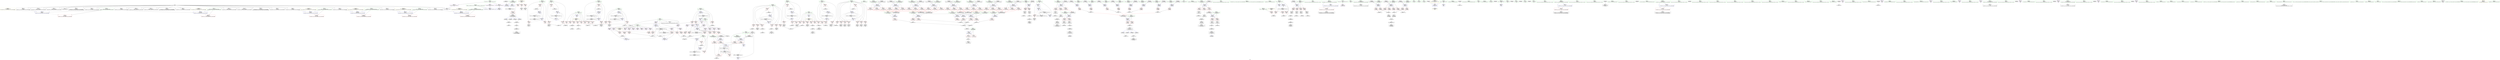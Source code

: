 digraph "SVFG" {
	label="SVFG";

	Node0x563b05286e10 [shape=record,color=grey,label="{NodeID: 0\nNullPtr}"];
	Node0x563b05286e10 -> Node0x563b052b2c30[style=solid];
	Node0x563b05286e10 -> Node0x563b052b2d30[style=solid];
	Node0x563b05286e10 -> Node0x563b052b2e00[style=solid];
	Node0x563b05286e10 -> Node0x563b052b2ed0[style=solid];
	Node0x563b05286e10 -> Node0x563b052b2fa0[style=solid];
	Node0x563b05286e10 -> Node0x563b052b3070[style=solid];
	Node0x563b05286e10 -> Node0x563b052b3140[style=solid];
	Node0x563b05286e10 -> Node0x563b052b3210[style=solid];
	Node0x563b05286e10 -> Node0x563b052b32e0[style=solid];
	Node0x563b05286e10 -> Node0x563b052b33b0[style=solid];
	Node0x563b05286e10 -> Node0x563b052b3480[style=solid];
	Node0x563b05286e10 -> Node0x563b052b3550[style=solid];
	Node0x563b05286e10 -> Node0x563b052b3620[style=solid];
	Node0x563b05286e10 -> Node0x563b052b36f0[style=solid];
	Node0x563b05286e10 -> Node0x563b052b37c0[style=solid];
	Node0x563b05286e10 -> Node0x563b052b3890[style=solid];
	Node0x563b05286e10 -> Node0x563b052b3960[style=solid];
	Node0x563b05286e10 -> Node0x563b052b3a30[style=solid];
	Node0x563b05286e10 -> Node0x563b052b3b00[style=solid];
	Node0x563b05286e10 -> Node0x563b052b7630[style=solid];
	Node0x563b052b85d0 [shape=record,color=blue,label="{NodeID: 443\n165\<--215\nretval\<--cond\n_Z9crossOperdddddd\n}"];
	Node0x563b052b85d0 -> Node0x563b05304460[style=dashed];
	Node0x563b052bba30 [shape=record,color=red,label="{NodeID: 277\n887\<--35\n\<--stdout\nmain\n}"];
	Node0x563b052abdf0 [shape=record,color=green,label="{NodeID: 111\n522\<--523\nehselector.slot\<--ehselector.slot_field_insensitive\n_Z7toInt64NSt7__cxx1112basic_stringIcSt11char_traitsIcESaIcEEE\n}"];
	Node0x563b052abdf0 -> Node0x563b052bf720[style=solid];
	Node0x563b052abdf0 -> Node0x563b052c9510[style=solid];
	Node0x563b052db690 [shape=record,color=grey,label="{NodeID: 720\n724 = cmp(722, 723, )\n}"];
	Node0x563b052b57d0 [shape=record,color=red,label="{NodeID: 388\n797\<--608\n\<--i74\nmain\n}"];
	Node0x563b052b57d0 -> Node0x563b052b0620[style=solid];
	Node0x563b052b0b00 [shape=record,color=black,label="{NodeID: 222\n859\<--858\nidxprom115\<--\nmain\n}"];
	Node0x563b052ad010 [shape=record,color=green,label="{NodeID: 56\n113\<--114\nsqrt\<--sqrt_field_insensitive\n}"];
	Node0x563b0533c190 [shape=record,color=black,label="{NodeID: 997\n234 = PHI()\n7th arg _Z11isIntersectdddddddd }"];
	Node0x563b0533c190 -> Node0x563b052b8c50[style=solid];
	Node0x563b052d3eb0 [shape=record,color=black,label="{NodeID: 665\n418 = PHI(294, 415, )\n}"];
	Node0x563b052d3eb0 -> Node0x563b052b5080[style=solid];
	Node0x563b052cafe0 [shape=record,color=blue,label="{NodeID: 499\n612\<--841\nbad\<--\nmain\n}"];
	Node0x563b052cafe0 -> Node0x563b052b5d80[style=dashed];
	Node0x563b052cafe0 -> Node0x563b052caca0[style=dashed];
	Node0x563b052cafe0 -> Node0x563b0530a860[style=dashed];
	Node0x563b052be7b0 [shape=record,color=red,label="{NodeID: 333\n362\<--359\n\<--c.addr\n_Z11isLowerCasec\n}"];
	Node0x563b052be7b0 -> Node0x563b052b4860[style=solid];
	Node0x563b052b4040 [shape=record,color=black,label="{NodeID: 167\n129\<--154\n_Z5distRdddd_ret\<--add\n_Z5distRdddd\n}"];
	Node0x563b05285970 [shape=record,color=green,label="{NodeID: 1\n7\<--1\n__dso_handle\<--dummyObj\nGlob }"];
	Node0x563b052b86a0 [shape=record,color=blue,label="{NodeID: 444\n235\<--227\nx1.addr\<--x1\n_Z11isIntersectdddddddd\n}"];
	Node0x563b052b86a0 -> Node0x563b052bcc10[style=dashed];
	Node0x563b052b86a0 -> Node0x563b052bcce0[style=dashed];
	Node0x563b052b86a0 -> Node0x563b052bcdb0[style=dashed];
	Node0x563b052bbb00 [shape=record,color=red,label="{NodeID: 278\n101\<--89\n\<--x1.addr\n_Z4distdddd\n}"];
	Node0x563b052bbb00 -> Node0x563b052d8990[style=solid];
	Node0x563b052abec0 [shape=record,color=green,label="{NodeID: 112\n529\<--530\n_ZNSirsERx\<--_ZNSirsERx_field_insensitive\n}"];
	Node0x563b052db810 [shape=record,color=grey,label="{NodeID: 721\n749 = cmp(747, 748, )\n}"];
	Node0x563b052b58a0 [shape=record,color=red,label="{NodeID: 389\n803\<--608\n\<--i74\nmain\n}"];
	Node0x563b052b58a0 -> Node0x563b052da190[style=solid];
	Node0x563b052b0bd0 [shape=record,color=black,label="{NodeID: 223\n867\<--866\ntobool\<--\nmain\n}"];
	Node0x563b052ad110 [shape=record,color=green,label="{NodeID: 57\n120\<--121\nx.addr\<--x.addr_field_insensitive\n_Z3sqrIdET_S0_\n}"];
	Node0x563b052ad110 -> Node0x563b052bbe40[style=solid];
	Node0x563b052ad110 -> Node0x563b052bbf10[style=solid];
	Node0x563b052ad110 -> Node0x563b052b7b40[style=solid];
	Node0x563b0533c260 [shape=record,color=black,label="{NodeID: 998\n913 = PHI(24, )\n0th arg _Z8checkmaxIiEvRT_S0_ }"];
	Node0x563b0533c260 -> Node0x563b052cb250[style=solid];
	Node0x563b052d4450 [shape=record,color=black,label="{NodeID: 666\n438 = PHI(432, 436, )\n}"];
	Node0x563b052d4450 -> Node0x563b052b52f0[style=solid];
	Node0x563b052cb0b0 [shape=record,color=blue,label="{NodeID: 500\n606\<--881\nfirst\<--inc126\nmain\n}"];
	Node0x563b052cb0b0 -> Node0x563b052c1050[style=dashed];
	Node0x563b052cb0b0 -> Node0x563b052b5490[style=dashed];
	Node0x563b052cb0b0 -> Node0x563b052b5560[style=dashed];
	Node0x563b052cb0b0 -> Node0x563b052cb0b0[style=dashed];
	Node0x563b052cb0b0 -> Node0x563b05309960[style=dashed];
	Node0x563b052be880 [shape=record,color=red,label="{NodeID: 334\n367\<--359\n\<--c.addr\n_Z11isLowerCasec\n}"];
	Node0x563b052be880 -> Node0x563b052b4930[style=solid];
	Node0x563b052b4110 [shape=record,color=black,label="{NodeID: 168\n214\<--213\n\<--cmp6\n_Z9crossOperdddddd\n}"];
	Node0x563b0528ff80 [shape=record,color=green,label="{NodeID: 2\n9\<--1\n\<--dummyObj\nCan only get source location for instruction, argument, global var or function.}"];
	Node0x563b052b8770 [shape=record,color=blue,label="{NodeID: 445\n237\<--228\ny1.addr\<--y1\n_Z11isIntersectdddddddd\n}"];
	Node0x563b052b8770 -> Node0x563b052bce80[style=dashed];
	Node0x563b052b8770 -> Node0x563b052bcf50[style=dashed];
	Node0x563b052b8770 -> Node0x563b052bd020[style=dashed];
	Node0x563b052bbbd0 [shape=record,color=red,label="{NodeID: 279\n107\<--91\n\<--y1.addr\n_Z4distdddd\n}"];
	Node0x563b052bbbd0 -> Node0x563b052dad90[style=solid];
	Node0x563b052abfc0 [shape=record,color=green,label="{NodeID: 113\n549\<--550\n_Z8toDoubleNSt7__cxx1112basic_stringIcSt11char_traitsIcESaIcEEE\<--_Z8toDoubleNSt7__cxx1112basic_stringIcSt11char_traitsIcESaIcEEE_field_insensitive\n}"];
	Node0x563b052db990 [shape=record,color=grey,label="{NodeID: 722\n274 = cmp(273, 12, )\n}"];
	Node0x563b052b5970 [shape=record,color=red,label="{NodeID: 390\n807\<--608\n\<--i74\nmain\n}"];
	Node0x563b052b5970 -> Node0x563b052d8090[style=solid];
	Node0x563b052b0ca0 [shape=record,color=black,label="{NodeID: 224\n873\<--872\nidxprom123\<--div\nmain\n}"];
	Node0x563b052ad1e0 [shape=record,color=green,label="{NodeID: 58\n127\<--128\n_Z5distRdddd\<--_Z5distRdddd_field_insensitive\n}"];
	Node0x563b0533c3d0 [shape=record,color=black,label="{NodeID: 999\n914 = PHI(875, )\n1st arg _Z8checkmaxIiEvRT_S0_ }"];
	Node0x563b0533c3d0 -> Node0x563b052cb320[style=solid];
	Node0x563b052d49f0 [shape=record,color=black,label="{NodeID: 667\n458 = PHI(453, 456, )\n}"];
	Node0x563b052d49f0 -> Node0x563b052af440[style=solid];
	Node0x563b052cb180 [shape=record,color=blue,label="{NodeID: 501\n592\<--893\ncaseId\<--inc131\nmain\n}"];
	Node0x563b052cb180 -> Node0x563b05307660[style=dashed];
	Node0x563b052be950 [shape=record,color=red,label="{NodeID: 335\n381\<--378\n\<--c.addr\n_Z8isLetterc\n}"];
	Node0x563b052be950 -> Node0x563b052b4ad0[style=solid];
	Node0x563b052b41e0 [shape=record,color=black,label="{NodeID: 169\n158\<--220\n_Z9crossOperdddddd_ret\<--\n_Z9crossOperdddddd\n|{<s0>10|<s1>11|<s2>12|<s3>13}}"];
	Node0x563b052b41e0:s0 -> Node0x563b053398b0[style=solid,color=blue];
	Node0x563b052b41e0:s1 -> Node0x563b05339a50[style=solid,color=blue];
	Node0x563b052b41e0:s2 -> Node0x563b05339b90[style=solid,color=blue];
	Node0x563b052b41e0:s3 -> Node0x563b05339cd0[style=solid,color=blue];
	Node0x563b05290010 [shape=record,color=green,label="{NodeID: 3\n12\<--1\n\<--dummyObj\nCan only get source location for instruction, argument, global var or function.}"];
	Node0x563b052b8840 [shape=record,color=blue,label="{NodeID: 446\n239\<--229\nx2.addr\<--x2\n_Z11isIntersectdddddddd\n}"];
	Node0x563b052b8840 -> Node0x563b052bd0f0[style=dashed];
	Node0x563b052b8840 -> Node0x563b052bd1c0[style=dashed];
	Node0x563b052b8840 -> Node0x563b052bd290[style=dashed];
	Node0x563b052bbca0 [shape=record,color=red,label="{NodeID: 280\n102\<--93\n\<--x2.addr\n_Z4distdddd\n}"];
	Node0x563b052bbca0 -> Node0x563b052d8990[style=solid];
	Node0x563b052b12f0 [shape=record,color=green,label="{NodeID: 114\n553\<--554\nr\<--r_field_insensitive\n_Z8toDoubleNSt7__cxx1112basic_stringIcSt11char_traitsIcESaIcEEE\n}"];
	Node0x563b052b12f0 -> Node0x563b052bf7f0[style=solid];
	Node0x563b052b12f0 -> Node0x563b052c95e0[style=solid];
	Node0x563b052dbb10 [shape=record,color=grey,label="{NodeID: 723\n291 = cmp(290, 12, )\n}"];
	Node0x563b052dbb10 -> Node0x563b052d6650[style=solid];
	Node0x563b052b5a40 [shape=record,color=red,label="{NodeID: 391\n817\<--608\n\<--i74\nmain\n}"];
	Node0x563b052b5a40 -> Node0x563b052da010[style=solid];
	Node0x563b052b0d70 [shape=record,color=purple,label="{NodeID: 225\n55\<--4\n\<--_ZStL8__ioinit\n__cxx_global_var_init\n}"];
	Node0x563b052ad2e0 [shape=record,color=green,label="{NodeID: 59\n134\<--135\nx1.addr\<--x1.addr_field_insensitive\n_Z5distRdddd\n}"];
	Node0x563b052ad2e0 -> Node0x563b052bbfe0[style=solid];
	Node0x563b052ad2e0 -> Node0x563b052b7c10[style=solid];
	Node0x563b0533c510 [shape=record,color=black,label="{NodeID: 1000\n404 = PHI()\n0th arg _Z7isDigitc }"];
	Node0x563b0533c510 -> Node0x563b052b9200[style=solid];
	Node0x563b052d4f90 [shape=record,color=black,label="{NodeID: 668\n372 = PHI(294, 369, )\n}"];
	Node0x563b052d4f90 -> Node0x563b052b4a00[style=solid];
	Node0x563b052cb250 [shape=record,color=blue,label="{NodeID: 502\n915\<--913\na.addr\<--a\n_Z8checkmaxIiEvRT_S0_\n}"];
	Node0x563b052cb250 -> Node0x563b052b6c20[style=dashed];
	Node0x563b052cb250 -> Node0x563b052b6cf0[style=dashed];
	Node0x563b052bea20 [shape=record,color=red,label="{NodeID: 336\n385\<--378\n\<--c.addr\n_Z8isLetterc\n}"];
	Node0x563b052bea20 -> Node0x563b052b4ba0[style=solid];
	Node0x563b052b42b0 [shape=record,color=black,label="{NodeID: 170\n226\<--293\n_Z11isIntersectdddddddd_ret\<--\n_Z11isIntersectdddddddd\n}"];
	Node0x563b05290570 [shape=record,color=green,label="{NodeID: 4\n26\<--1\n.str\<--dummyObj\nGlob }"];
	Node0x563b052b8910 [shape=record,color=blue,label="{NodeID: 447\n241\<--230\ny2.addr\<--y2\n_Z11isIntersectdddddddd\n}"];
	Node0x563b052b8910 -> Node0x563b052bd360[style=dashed];
	Node0x563b052b8910 -> Node0x563b052bd430[style=dashed];
	Node0x563b052b8910 -> Node0x563b052bd500[style=dashed];
	Node0x563b052bbd70 [shape=record,color=red,label="{NodeID: 281\n108\<--95\n\<--y2.addr\n_Z4distdddd\n}"];
	Node0x563b052bbd70 -> Node0x563b052dad90[style=solid];
	Node0x563b052b13c0 [shape=record,color=green,label="{NodeID: 115\n555\<--556\nsin\<--sin_field_insensitive\n_Z8toDoubleNSt7__cxx1112basic_stringIcSt11char_traitsIcESaIcEEE\n}"];
	Node0x563b052b13c0 -> Node0x563b052af920[style=solid];
	Node0x563b052dbc90 [shape=record,color=grey,label="{NodeID: 724\n369 = cmp(368, 370, )\n}"];
	Node0x563b052dbc90 -> Node0x563b052d4f90[style=solid];
	Node0x563b052b5b10 [shape=record,color=red,label="{NodeID: 392\n823\<--608\n\<--i74\nmain\n}"];
	Node0x563b052b5b10 -> Node0x563b052d8210[style=solid];
	Node0x563b052b0e40 [shape=record,color=purple,label="{NodeID: 226\n658\<--16\narrayidx\<--A\nmain\n}"];
	Node0x563b052ad3b0 [shape=record,color=green,label="{NodeID: 60\n136\<--137\ny1.addr\<--y1.addr_field_insensitive\n_Z5distRdddd\n}"];
	Node0x563b052ad3b0 -> Node0x563b052bc0b0[style=solid];
	Node0x563b052ad3b0 -> Node0x563b052b7ce0[style=solid];
	Node0x563b0533c5e0 [shape=record,color=black,label="{NodeID: 1001\n444 = PHI()\n0th arg _Z11toUpperCasec }"];
	Node0x563b0533c5e0 -> Node0x563b052b93a0[style=solid];
	Node0x563b052d5530 [shape=record,color=black,label="{NodeID: 669\n397 = PHI(294, 395, )\n}"];
	Node0x563b052d5530 -> Node0x563b052d5ad0[style=solid];
	Node0x563b052cb320 [shape=record,color=blue,label="{NodeID: 503\n917\<--914\nb.addr\<--b\n_Z8checkmaxIiEvRT_S0_\n}"];
	Node0x563b052cb320 -> Node0x563b052b6dc0[style=dashed];
	Node0x563b052cb320 -> Node0x563b052b6e90[style=dashed];
	Node0x563b052beaf0 [shape=record,color=red,label="{NodeID: 337\n389\<--378\n\<--c.addr\n_Z8isLetterc\n}"];
	Node0x563b052beaf0 -> Node0x563b052b4c70[style=solid];
	Node0x563b052b4380 [shape=record,color=black,label="{NodeID: 171\n326\<--325\nconv\<--cmp3\n_Z8isMiddleddd\n}"];
	Node0x563b052b4380 -> Node0x563b052de390[style=solid];
	Node0x563b05290600 [shape=record,color=green,label="{NodeID: 5\n28\<--1\n.str.2\<--dummyObj\nGlob }"];
	Node0x563b052b89e0 [shape=record,color=blue,label="{NodeID: 448\n243\<--231\nx3.addr\<--x3\n_Z11isIntersectdddddddd\n}"];
	Node0x563b052b89e0 -> Node0x563b052bd5d0[style=dashed];
	Node0x563b052b89e0 -> Node0x563b052bd6a0[style=dashed];
	Node0x563b052b89e0 -> Node0x563b052bd770[style=dashed];
	Node0x563b052bbe40 [shape=record,color=red,label="{NodeID: 282\n123\<--120\n\<--x.addr\n_Z3sqrIdET_S0_\n}"];
	Node0x563b052bbe40 -> Node0x563b052d9a10[style=solid];
	Node0x563b052b1490 [shape=record,color=green,label="{NodeID: 116\n557\<--558\nexn.slot\<--exn.slot_field_insensitive\n_Z8toDoubleNSt7__cxx1112basic_stringIcSt11char_traitsIcESaIcEEE\n}"];
	Node0x563b052b1490 -> Node0x563b052bf8c0[style=solid];
	Node0x563b052b1490 -> Node0x563b052c96b0[style=solid];
	Node0x563b052dbe10 [shape=record,color=grey,label="{NodeID: 725\n364 = cmp(363, 365, )\n}"];
	Node0x563b052b5be0 [shape=record,color=red,label="{NodeID: 393\n812\<--610\n\<--D\nmain\n}"];
	Node0x563b052b5be0 -> Node0x563b052d7f10[style=solid];
	Node0x563b052b0f10 [shape=record,color=purple,label="{NodeID: 227\n661\<--16\narrayidx12\<--A\nmain\n}"];
	Node0x563b052ad480 [shape=record,color=green,label="{NodeID: 61\n138\<--139\nx2.addr\<--x2.addr_field_insensitive\n_Z5distRdddd\n}"];
	Node0x563b052ad480 -> Node0x563b052bc180[style=solid];
	Node0x563b052ad480 -> Node0x563b052b7db0[style=solid];
	Node0x563b0533c6b0 [shape=record,color=black,label="{NodeID: 1002\n119 = PHI(103, 109, 148, 152, )\n0th arg _Z3sqrIdET_S0_ }"];
	Node0x563b0533c6b0 -> Node0x563b052b7b40[style=solid];
	Node0x563b052d5ad0 [shape=record,color=black,label="{NodeID: 670\n399 = PHI(334, 397, )\n}"];
	Node0x563b052d5ad0 -> Node0x563b052b4e10[style=solid];
	Node0x563b052cb3f0 [shape=record,color=blue,label="{NodeID: 504\n927\<--926\n\<--\n_Z8checkmaxIiEvRT_S0_\n}"];
	Node0x563b052cb3f0 -> Node0x563b052c3b70[style=dashed];
	Node0x563b052bebc0 [shape=record,color=red,label="{NodeID: 338\n393\<--378\n\<--c.addr\n_Z8isLetterc\n}"];
	Node0x563b052bebc0 -> Node0x563b052b4d40[style=solid];
	Node0x563b052b4450 [shape=record,color=black,label="{NodeID: 172\n330\<--329\nconv5\<--cmp4\n_Z8isMiddleddd\n}"];
	Node0x563b052b4450 -> Node0x563b052de390[style=solid];
	Node0x563b05290690 [shape=record,color=green,label="{NodeID: 6\n30\<--1\nstdin\<--dummyObj\nGlob }"];
	Node0x563b052b8ab0 [shape=record,color=blue,label="{NodeID: 449\n245\<--232\ny3.addr\<--y3\n_Z11isIntersectdddddddd\n}"];
	Node0x563b052b8ab0 -> Node0x563b052bd840[style=dashed];
	Node0x563b052b8ab0 -> Node0x563b052bd910[style=dashed];
	Node0x563b052b8ab0 -> Node0x563b052bd9e0[style=dashed];
	Node0x563b052bbf10 [shape=record,color=red,label="{NodeID: 283\n124\<--120\n\<--x.addr\n_Z3sqrIdET_S0_\n}"];
	Node0x563b052bbf10 -> Node0x563b052d9a10[style=solid];
	Node0x563b052b1560 [shape=record,color=green,label="{NodeID: 117\n559\<--560\nehselector.slot\<--ehselector.slot_field_insensitive\n_Z8toDoubleNSt7__cxx1112basic_stringIcSt11char_traitsIcESaIcEEE\n}"];
	Node0x563b052b1560 -> Node0x563b052bf990[style=solid];
	Node0x563b052b1560 -> Node0x563b052c9780[style=solid];
	Node0x563b052dbf90 [shape=record,color=grey,label="{NodeID: 726\n862 = cmp(857, 861, )\n}"];
	Node0x563b052b5cb0 [shape=record,color=red,label="{NodeID: 394\n816\<--610\n\<--D\nmain\n}"];
	Node0x563b052b5cb0 -> Node0x563b052cab00[style=solid];
	Node0x563b052b0fe0 [shape=record,color=purple,label="{NodeID: 228\n699\<--16\narrayidx27\<--A\nmain\n}"];
	Node0x563b052ad550 [shape=record,color=green,label="{NodeID: 62\n140\<--141\ny2.addr\<--y2.addr_field_insensitive\n_Z5distRdddd\n}"];
	Node0x563b052ad550 -> Node0x563b052bc250[style=solid];
	Node0x563b052ad550 -> Node0x563b052b7e80[style=solid];
	Node0x563b0533cac0 [shape=record,color=black,label="{NodeID: 1003\n423 = PHI()\n0th arg _Z11toLowerCasec }"];
	Node0x563b0533cac0 -> Node0x563b052b92d0[style=solid];
	Node0x563b052d6070 [shape=record,color=black,label="{NodeID: 671\n333 = PHI(334, 334, 331, )\n}"];
	Node0x563b052d6070 -> Node0x563b052b4520[style=solid];
	Node0x563b052bec90 [shape=record,color=red,label="{NodeID: 339\n408\<--405\n\<--c.addr\n_Z7isDigitc\n}"];
	Node0x563b052bec90 -> Node0x563b052b4ee0[style=solid];
	Node0x563b052b4520 [shape=record,color=black,label="{NodeID: 173\n298\<--333\n_Z8isMiddleddd_ret\<--\n_Z8isMiddleddd\n}"];
	Node0x563b05290720 [shape=record,color=green,label="{NodeID: 7\n31\<--1\n.str.3\<--dummyObj\nGlob }"];
	Node0x563b05316d20 [shape=record,color=yellow,style=double,label="{NodeID: 948\n2V_2 = CSCHI(MR_2V_1)\npts\{10 \}\nCS[]}"];
	Node0x563b05304460 [shape=record,color=black,label="{NodeID: 782\nMR_22V_3 = PHI(MR_22V_4, MR_22V_2, )\npts\{166 \}\n}"];
	Node0x563b05304460 -> Node0x563b052bc320[style=dashed];
	Node0x563b052b8b80 [shape=record,color=blue,label="{NodeID: 450\n247\<--233\nx4.addr\<--x4\n_Z11isIntersectdddddddd\n}"];
	Node0x563b052b8b80 -> Node0x563b052bdab0[style=dashed];
	Node0x563b052b8b80 -> Node0x563b052bdb80[style=dashed];
	Node0x563b052b8b80 -> Node0x563b052bdc50[style=dashed];
	Node0x563b052bbfe0 [shape=record,color=red,label="{NodeID: 284\n146\<--134\n\<--x1.addr\n_Z5distRdddd\n}"];
	Node0x563b052bbfe0 -> Node0x563b052d9890[style=solid];
	Node0x563b052b1630 [shape=record,color=green,label="{NodeID: 118\n565\<--566\n_ZNSirsERd\<--_ZNSirsERd_field_insensitive\n}"];
	Node0x563b052dc110 [shape=record,color=grey,label="{NodeID: 727\n207 = cmp(204, 208, )\n}"];
	Node0x563b052b5d80 [shape=record,color=red,label="{NodeID: 395\n866\<--612\n\<--bad\nmain\n}"];
	Node0x563b052b5d80 -> Node0x563b052b0bd0[style=solid];
	Node0x563b052b10b0 [shape=record,color=purple,label="{NodeID: 229\n702\<--16\narrayidx29\<--A\nmain\n}"];
	Node0x563b052b10b0 -> Node0x563b052b60c0[style=solid];
	Node0x563b052ad620 [shape=record,color=green,label="{NodeID: 63\n156\<--157\n_Z9crossOperdddddd\<--_Z9crossOperdddddd_field_insensitive\n}"];
	Node0x563b0533cb90 [shape=record,color=black,label="{NodeID: 1004\n358 = PHI(448, )\n0th arg _Z11isLowerCasec }"];
	Node0x563b0533cb90 -> Node0x563b052b9060[style=solid];
	Node0x563b0530ec30 [shape=record,color=yellow,style=double,label="{NodeID: 838\n100V_1 = ENCHI(MR_100V_0)\npts\{591 \}\nFun[main]}"];
	Node0x563b0530ec30 -> Node0x563b052bfa60[style=dashed];
	Node0x563b052d6650 [shape=record,color=black,label="{NodeID: 672\n293 = PHI(294, 291, )\n}"];
	Node0x563b052d6650 -> Node0x563b052b42b0[style=solid];
	Node0x563b052bed60 [shape=record,color=red,label="{NodeID: 340\n413\<--405\n\<--c.addr\n_Z7isDigitc\n}"];
	Node0x563b052bed60 -> Node0x563b052b4fb0[style=solid];
	Node0x563b052b45f0 [shape=record,color=black,label="{NodeID: 174\n344\<--343\nconv\<--\n_Z11isUpperCasec\n}"];
	Node0x563b052b45f0 -> Node0x563b052dcb90[style=solid];
	Node0x563b052901d0 [shape=record,color=green,label="{NodeID: 8\n33\<--1\n.str.4\<--dummyObj\nGlob }"];
	Node0x563b052b8c50 [shape=record,color=blue,label="{NodeID: 451\n249\<--234\ny4.addr\<--y4\n_Z11isIntersectdddddddd\n}"];
	Node0x563b052b8c50 -> Node0x563b052bdd20[style=dashed];
	Node0x563b052b8c50 -> Node0x563b052bddf0[style=dashed];
	Node0x563b052b8c50 -> Node0x563b052bdec0[style=dashed];
	Node0x563b052bc0b0 [shape=record,color=red,label="{NodeID: 285\n150\<--136\n\<--y1.addr\n_Z5distRdddd\n}"];
	Node0x563b052bc0b0 -> Node0x563b052d9410[style=solid];
	Node0x563b052b1730 [shape=record,color=green,label="{NodeID: 119\n585\<--586\nmain\<--main_field_insensitive\n}"];
	Node0x563b052dc290 [shape=record,color=grey,label="{NodeID: 728\n213 = cmp(212, 9, )\n}"];
	Node0x563b052dc290 -> Node0x563b052b4110[style=solid];
	Node0x563b052b5e50 [shape=record,color=red,label="{NodeID: 396\n830\<--614\n\<--i97\nmain\n}"];
	Node0x563b052b5e50 -> Node0x563b052dd610[style=solid];
	Node0x563b052b1180 [shape=record,color=purple,label="{NodeID: 230\n728\<--16\narrayidx43\<--A\nmain\n}"];
	Node0x563b052ad720 [shape=record,color=green,label="{NodeID: 64\n165\<--166\nretval\<--retval_field_insensitive\n_Z9crossOperdddddd\n}"];
	Node0x563b052ad720 -> Node0x563b052bc320[style=solid];
	Node0x563b052ad720 -> Node0x563b052b8500[style=solid];
	Node0x563b052ad720 -> Node0x563b052b85d0[style=solid];
	Node0x563b0533cca0 [shape=record,color=black,label="{NodeID: 1005\n130 = PHI()\n0th arg _Z5distRdddd }"];
	Node0x563b0533cca0 -> Node0x563b052b7c10[style=solid];
	Node0x563b052d6bf0 [shape=record,color=black,label="{NodeID: 673\n353 = PHI(294, 350, )\n}"];
	Node0x563b052d6bf0 -> Node0x563b052b4790[style=solid];
	Node0x563b052bee30 [shape=record,color=red,label="{NodeID: 341\n427\<--424\n\<--c.addr\n_Z11toLowerCasec\n|{<s0>16}}"];
	Node0x563b052bee30:s0 -> Node0x563b0533bad0[style=solid,color=red];
	Node0x563b052b46c0 [shape=record,color=black,label="{NodeID: 175\n349\<--348\nconv1\<--\n_Z11isUpperCasec\n}"];
	Node0x563b052b46c0 -> Node0x563b052de690[style=solid];
	Node0x563b05290260 [shape=record,color=green,label="{NodeID: 9\n35\<--1\nstdout\<--dummyObj\nGlob }"];
	Node0x563b05334bd0 [shape=record,color=black,label="{NodeID: 950\n628 = PHI()\n}"];
	Node0x563b052b8d20 [shape=record,color=blue,label="{NodeID: 452\n302\<--299\ns.addr\<--s\n_Z8isMiddleddd\n}"];
	Node0x563b052b8d20 -> Node0x563b052bdf90[style=dashed];
	Node0x563b052b8d20 -> Node0x563b052be060[style=dashed];
	Node0x563b052bc180 [shape=record,color=red,label="{NodeID: 286\n147\<--138\n\<--x2.addr\n_Z5distRdddd\n}"];
	Node0x563b052bc180 -> Node0x563b052d9890[style=solid];
	Node0x563b052b1830 [shape=record,color=green,label="{NodeID: 120\n588\<--589\nretval\<--retval_field_insensitive\nmain\n}"];
	Node0x563b052b1830 -> Node0x563b052c9850[style=solid];
	Node0x563b052dc410 [shape=record,color=grey,label="{NodeID: 729\n688 = cmp(686, 12, )\n}"];
	Node0x563b052b5f20 [shape=record,color=red,label="{NodeID: 397\n834\<--614\n\<--i97\nmain\n}"];
	Node0x563b052b5f20 -> Node0x563b052b0890[style=solid];
	Node0x563b052b94b0 [shape=record,color=purple,label="{NodeID: 231\n731\<--16\narrayidx45\<--A\nmain\n}"];
	Node0x563b052b94b0 -> Node0x563b052b6260[style=solid];
	Node0x563b052ad7f0 [shape=record,color=green,label="{NodeID: 65\n167\<--168\nx0.addr\<--x0.addr_field_insensitive\n_Z9crossOperdddddd\n}"];
	Node0x563b052ad7f0 -> Node0x563b052bc3f0[style=solid];
	Node0x563b052ad7f0 -> Node0x563b052bc4c0[style=solid];
	Node0x563b052ad7f0 -> Node0x563b052b7f50[style=solid];
	Node0x563b0533cd70 [shape=record,color=black,label="{NodeID: 1006\n131 = PHI()\n1st arg _Z5distRdddd }"];
	Node0x563b0533cd70 -> Node0x563b052b7ce0[style=solid];
	Node0x563b052d7190 [shape=record,color=grey,label="{NodeID: 674\n717 = Binary(716, 687, )\n}"];
	Node0x563b052d7190 -> Node0x563b052db510[style=solid];
	Node0x563b052bef00 [shape=record,color=red,label="{NodeID: 342\n430\<--424\n\<--c.addr\n_Z11toLowerCasec\n}"];
	Node0x563b052bef00 -> Node0x563b052b5150[style=solid];
	Node0x563b052b4790 [shape=record,color=black,label="{NodeID: 176\n338\<--353\n_Z11isUpperCasec_ret\<--\n_Z11isUpperCasec\n|{<s0>16}}"];
	Node0x563b052b4790:s0 -> Node0x563b053397a0[style=solid,color=blue];
	Node0x563b052902f0 [shape=record,color=green,label="{NodeID: 10\n36\<--1\n.str.5\<--dummyObj\nGlob }"];
	Node0x563b05338a60 [shape=record,color=black,label="{NodeID: 951\n479 = PHI()\n}"];
	Node0x563b052b8df0 [shape=record,color=blue,label="{NodeID: 453\n304\<--300\nm.addr\<--m\n_Z8isMiddleddd\n}"];
	Node0x563b052b8df0 -> Node0x563b052be130[style=dashed];
	Node0x563b052b8df0 -> Node0x563b052be200[style=dashed];
	Node0x563b052b8df0 -> Node0x563b052be2d0[style=dashed];
	Node0x563b052b8df0 -> Node0x563b052be3a0[style=dashed];
	Node0x563b052bc250 [shape=record,color=red,label="{NodeID: 287\n151\<--140\n\<--y2.addr\n_Z5distRdddd\n}"];
	Node0x563b052bc250 -> Node0x563b052d9410[style=solid];
	Node0x563b052b1900 [shape=record,color=green,label="{NodeID: 121\n590\<--591\ntestcase\<--testcase_field_insensitive\nmain\n}"];
	Node0x563b052b1900 -> Node0x563b052bfa60[style=solid];
	Node0x563b052dc590 [shape=record,color=grey,label="{NodeID: 730\n695 = cmp(693, 694, )\n}"];
	Node0x563b052b5ff0 [shape=record,color=red,label="{NodeID: 398\n844\<--614\n\<--i97\nmain\n}"];
	Node0x563b052b5ff0 -> Node0x563b052da790[style=solid];
	Node0x563b052b9540 [shape=record,color=purple,label="{NodeID: 232\n753\<--16\narrayidx58\<--A\nmain\n}"];
	Node0x563b052ad8c0 [shape=record,color=green,label="{NodeID: 66\n169\<--170\ny0.addr\<--y0.addr_field_insensitive\n_Z9crossOperdddddd\n}"];
	Node0x563b052ad8c0 -> Node0x563b052bc590[style=solid];
	Node0x563b052ad8c0 -> Node0x563b052bc660[style=solid];
	Node0x563b052ad8c0 -> Node0x563b052b8020[style=solid];
	Node0x563b0533ce40 [shape=record,color=black,label="{NodeID: 1007\n132 = PHI()\n2nd arg _Z5distRdddd }"];
	Node0x563b0533ce40 -> Node0x563b052b7db0[style=solid];
	Node0x563b052d7310 [shape=record,color=grey,label="{NodeID: 675\n432 = Binary(431, 433, )\n}"];
	Node0x563b052d7310 -> Node0x563b052d4450[style=solid];
	Node0x563b052befd0 [shape=record,color=red,label="{NodeID: 343\n435\<--424\n\<--c.addr\n_Z11toLowerCasec\n}"];
	Node0x563b052befd0 -> Node0x563b052b5220[style=solid];
	Node0x563b052b4860 [shape=record,color=black,label="{NodeID: 177\n363\<--362\nconv\<--\n_Z11isLowerCasec\n}"];
	Node0x563b052b4860 -> Node0x563b052dbe10[style=solid];
	Node0x563b05290380 [shape=record,color=green,label="{NodeID: 11\n38\<--1\n.str.6\<--dummyObj\nGlob }"];
	Node0x563b05338b60 [shape=record,color=black,label="{NodeID: 952\n663 = PHI()\n}"];
	Node0x563b052b8ec0 [shape=record,color=blue,label="{NodeID: 454\n306\<--301\nt.addr\<--t\n_Z8isMiddleddd\n}"];
	Node0x563b052b8ec0 -> Node0x563b052be470[style=dashed];
	Node0x563b052b8ec0 -> Node0x563b052be540[style=dashed];
	Node0x563b052bc320 [shape=record,color=red,label="{NodeID: 288\n220\<--165\n\<--retval\n_Z9crossOperdddddd\n}"];
	Node0x563b052bc320 -> Node0x563b052b41e0[style=solid];
	Node0x563b052b19d0 [shape=record,color=green,label="{NodeID: 122\n592\<--593\ncaseId\<--caseId_field_insensitive\nmain\n}"];
	Node0x563b052b19d0 -> Node0x563b052bfb30[style=solid];
	Node0x563b052b19d0 -> Node0x563b052bfc00[style=solid];
	Node0x563b052b19d0 -> Node0x563b052bfcd0[style=solid];
	Node0x563b052b19d0 -> Node0x563b052c9920[style=solid];
	Node0x563b052b19d0 -> Node0x563b052cb180[style=solid];
	Node0x563b052dc710 [shape=record,color=grey,label="{NodeID: 731\n410 = cmp(409, 411, )\n}"];
	Node0x563b052b60c0 [shape=record,color=red,label="{NodeID: 399\n703\<--702\n\<--arrayidx29\nmain\n}"];
	Node0x563b052b60c0 -> Node0x563b052d7490[style=solid];
	Node0x563b052b9610 [shape=record,color=purple,label="{NodeID: 233\n756\<--16\narrayidx60\<--A\nmain\n}"];
	Node0x563b052b9610 -> Node0x563b052b6400[style=solid];
	Node0x563b052ad990 [shape=record,color=green,label="{NodeID: 67\n171\<--172\nx1.addr\<--x1.addr_field_insensitive\n_Z9crossOperdddddd\n}"];
	Node0x563b052ad990 -> Node0x563b052bc730[style=solid];
	Node0x563b052ad990 -> Node0x563b052b80f0[style=solid];
	Node0x563b0533cf10 [shape=record,color=black,label="{NodeID: 1008\n133 = PHI()\n3rd arg _Z5distRdddd }"];
	Node0x563b0533cf10 -> Node0x563b052b7e80[style=solid];
	Node0x563b052d7490 [shape=record,color=grey,label="{NodeID: 676\n708 = Binary(707, 703, )\n}"];
	Node0x563b052d7490 -> Node0x563b052c9ed0[style=solid];
	Node0x563b052bf0a0 [shape=record,color=red,label="{NodeID: 344\n448\<--445\n\<--c.addr\n_Z11toUpperCasec\n|{<s0>17}}"];
	Node0x563b052bf0a0:s0 -> Node0x563b0533cb90[style=solid,color=red];
	Node0x563b052b4930 [shape=record,color=black,label="{NodeID: 178\n368\<--367\nconv1\<--\n_Z11isLowerCasec\n}"];
	Node0x563b052b4930 -> Node0x563b052dbc90[style=solid];
	Node0x563b052930c0 [shape=record,color=green,label="{NodeID: 12\n40\<--1\n.str.7\<--dummyObj\nGlob }"];
	Node0x563b05338c60 [shape=record,color=black,label="{NodeID: 953\n56 = PHI()\n}"];
	Node0x563b052b8f90 [shape=record,color=blue,label="{NodeID: 455\n340\<--339\nc.addr\<--c\n_Z11isUpperCasec\n}"];
	Node0x563b052b8f90 -> Node0x563b052be610[style=dashed];
	Node0x563b052b8f90 -> Node0x563b052be6e0[style=dashed];
	Node0x563b052bc3f0 [shape=record,color=red,label="{NodeID: 289\n188\<--167\n\<--x0.addr\n_Z9crossOperdddddd\n}"];
	Node0x563b052bc3f0 -> Node0x563b052d8510[style=solid];
	Node0x563b052b1aa0 [shape=record,color=green,label="{NodeID: 123\n594\<--595\ni\<--i_field_insensitive\nmain\n}"];
	Node0x563b052b1aa0 -> Node0x563b052bfda0[style=solid];
	Node0x563b052b1aa0 -> Node0x563b052bfe70[style=solid];
	Node0x563b052b1aa0 -> Node0x563b052bff40[style=solid];
	Node0x563b052b1aa0 -> Node0x563b052c99f0[style=solid];
	Node0x563b052b1aa0 -> Node0x563b052c9c60[style=solid];
	Node0x563b052dc890 [shape=record,color=grey,label="{NodeID: 732\n415 = cmp(414, 416, )\n}"];
	Node0x563b052dc890 -> Node0x563b052d3eb0[style=solid];
	Node0x563b052b6190 [shape=record,color=red,label="{NodeID: 400\n707\<--706\n\<--arrayidx31\nmain\n}"];
	Node0x563b052b6190 -> Node0x563b052d7490[style=solid];
	Node0x563b052b96e0 [shape=record,color=purple,label="{NodeID: 234\n706\<--18\narrayidx31\<--S\nmain\n}"];
	Node0x563b052b96e0 -> Node0x563b052b6190[style=solid];
	Node0x563b052b96e0 -> Node0x563b052c9ed0[style=solid];
	Node0x563b052ada60 [shape=record,color=green,label="{NodeID: 68\n173\<--174\ny1.addr\<--y1.addr_field_insensitive\n_Z9crossOperdddddd\n}"];
	Node0x563b052ada60 -> Node0x563b052bc800[style=solid];
	Node0x563b052ada60 -> Node0x563b052b81c0[style=solid];
	Node0x563b0530f090 [shape=record,color=yellow,style=double,label="{NodeID: 843\n90V_1 = ENCHI(MR_90V_0)\npts\{1 \}\nFun[main]}"];
	Node0x563b0530f090 -> Node0x563b052bb890[style=dashed];
	Node0x563b0530f090 -> Node0x563b052bb960[style=dashed];
	Node0x563b0530f090 -> Node0x563b052bba30[style=dashed];
	Node0x563b052d7610 [shape=record,color=grey,label="{NodeID: 677\n712 = Binary(711, 687, )\n}"];
	Node0x563b052d7610 -> Node0x563b052c9fa0[style=solid];
	Node0x563b052bf170 [shape=record,color=red,label="{NodeID: 345\n451\<--445\n\<--c.addr\n_Z11toUpperCasec\n}"];
	Node0x563b052bf170 -> Node0x563b052af2a0[style=solid];
	Node0x563b052b4a00 [shape=record,color=black,label="{NodeID: 179\n357\<--372\n_Z11isLowerCasec_ret\<--\n_Z11isLowerCasec\n|{<s0>17}}"];
	Node0x563b052b4a00:s0 -> Node0x563b05339fb0[style=solid,color=blue];
	Node0x563b05293190 [shape=record,color=green,label="{NodeID: 13\n42\<--1\n.str.8\<--dummyObj\nGlob }"];
	Node0x563b05338d60 [shape=record,color=black,label="{NodeID: 954\n74 = PHI()\n}"];
	Node0x563b05338d60 -> Node0x563b052b7730[style=solid];
	Node0x563b052b9060 [shape=record,color=blue,label="{NodeID: 456\n359\<--358\nc.addr\<--c\n_Z11isLowerCasec\n}"];
	Node0x563b052b9060 -> Node0x563b052be7b0[style=dashed];
	Node0x563b052b9060 -> Node0x563b052be880[style=dashed];
	Node0x563b052bc4c0 [shape=record,color=red,label="{NodeID: 290\n195\<--167\n\<--x0.addr\n_Z9crossOperdddddd\n}"];
	Node0x563b052bc4c0 -> Node0x563b052d8b10[style=solid];
	Node0x563b052b1b70 [shape=record,color=green,label="{NodeID: 124\n596\<--597\nj\<--j_field_insensitive\nmain\n}"];
	Node0x563b052b1b70 -> Node0x563b052c0010[style=solid];
	Node0x563b052b1b70 -> Node0x563b052c00e0[style=solid];
	Node0x563b052b1b70 -> Node0x563b052c01b0[style=solid];
	Node0x563b052b1b70 -> Node0x563b052c9ac0[style=solid];
	Node0x563b052b1b70 -> Node0x563b052c9b90[style=solid];
	Node0x563b052dca10 [shape=record,color=grey,label="{NodeID: 733\n683 = cmp(681, 682, )\n}"];
	Node0x563b052b6260 [shape=record,color=red,label="{NodeID: 401\n732\<--731\n\<--arrayidx45\nmain\n}"];
	Node0x563b052b6260 -> Node0x563b052d7c10[style=solid];
	Node0x563b052b97b0 [shape=record,color=purple,label="{NodeID: 235\n735\<--18\narrayidx47\<--S\nmain\n}"];
	Node0x563b052b97b0 -> Node0x563b052b6330[style=solid];
	Node0x563b052b97b0 -> Node0x563b052ca140[style=solid];
	Node0x563b052adb30 [shape=record,color=green,label="{NodeID: 69\n175\<--176\nx2.addr\<--x2.addr_field_insensitive\n_Z9crossOperdddddd\n}"];
	Node0x563b052adb30 -> Node0x563b052bc8d0[style=solid];
	Node0x563b052adb30 -> Node0x563b052b8290[style=solid];
	Node0x563b0530f170 [shape=record,color=yellow,style=double,label="{NodeID: 844\n92V_1 = ENCHI(MR_92V_0)\npts\{13 \}\nFun[main]}"];
	Node0x563b0530f170 -> Node0x563b052bab90[style=dashed];
	Node0x563b0530f170 -> Node0x563b052bac60[style=dashed];
	Node0x563b0530f170 -> Node0x563b052bad30[style=dashed];
	Node0x563b0530f170 -> Node0x563b052bae00[style=dashed];
	Node0x563b0530f170 -> Node0x563b052baed0[style=dashed];
	Node0x563b0530f170 -> Node0x563b052bafa0[style=dashed];
	Node0x563b0530f170 -> Node0x563b052bb070[style=dashed];
	Node0x563b0530f170 -> Node0x563b052bb140[style=dashed];
	Node0x563b052d7790 [shape=record,color=grey,label="{NodeID: 678\n273 = Binary(265, 272, )\n}"];
	Node0x563b052d7790 -> Node0x563b052db990[style=solid];
	Node0x563b052bf240 [shape=record,color=red,label="{NodeID: 346\n455\<--445\n\<--c.addr\n_Z11toUpperCasec\n}"];
	Node0x563b052bf240 -> Node0x563b052af370[style=solid];
	Node0x563b052b4ad0 [shape=record,color=black,label="{NodeID: 180\n382\<--381\nconv\<--\n_Z8isLetterc\n}"];
	Node0x563b052b4ad0 -> Node0x563b052dcd10[style=solid];
	Node0x563b05293260 [shape=record,color=green,label="{NodeID: 14\n45\<--1\n\<--dummyObj\nCan only get source location for instruction, argument, global var or function.}"];
	Node0x563b05338ec0 [shape=record,color=black,label="{NodeID: 955\n104 = PHI(118, )\n}"];
	Node0x563b05338ec0 -> Node0x563b052d9d10[style=solid];
	Node0x563b052b9130 [shape=record,color=blue,label="{NodeID: 457\n378\<--377\nc.addr\<--c\n_Z8isLetterc\n}"];
	Node0x563b052b9130 -> Node0x563b052be950[style=dashed];
	Node0x563b052b9130 -> Node0x563b052bea20[style=dashed];
	Node0x563b052b9130 -> Node0x563b052beaf0[style=dashed];
	Node0x563b052b9130 -> Node0x563b052bebc0[style=dashed];
	Node0x563b052bc590 [shape=record,color=red,label="{NodeID: 291\n191\<--169\n\<--y0.addr\n_Z9crossOperdddddd\n}"];
	Node0x563b052bc590 -> Node0x563b052d8690[style=solid];
	Node0x563b052b1c40 [shape=record,color=green,label="{NodeID: 125\n598\<--599\ni17\<--i17_field_insensitive\nmain\n}"];
	Node0x563b052b1c40 -> Node0x563b052c0280[style=solid];
	Node0x563b052b1c40 -> Node0x563b052c0350[style=solid];
	Node0x563b052b1c40 -> Node0x563b052c0420[style=solid];
	Node0x563b052b1c40 -> Node0x563b052c04f0[style=solid];
	Node0x563b052b1c40 -> Node0x563b052c05c0[style=solid];
	Node0x563b052b1c40 -> Node0x563b052c0690[style=solid];
	Node0x563b052b1c40 -> Node0x563b052c0760[style=solid];
	Node0x563b052b1c40 -> Node0x563b052c0830[style=solid];
	Node0x563b052b1c40 -> Node0x563b052c9d30[style=solid];
	Node0x563b052b1c40 -> Node0x563b052ca550[style=solid];
	Node0x563b052dcb90 [shape=record,color=grey,label="{NodeID: 734\n345 = cmp(344, 346, )\n}"];
	Node0x563b052b6330 [shape=record,color=red,label="{NodeID: 402\n736\<--735\n\<--arrayidx47\nmain\n}"];
	Node0x563b052b6330 -> Node0x563b052d7c10[style=solid];
	Node0x563b052b9880 [shape=record,color=purple,label="{NodeID: 236\n760\<--18\narrayidx62\<--S\nmain\n}"];
	Node0x563b052b9880 -> Node0x563b052b64d0[style=solid];
	Node0x563b052b9880 -> Node0x563b052ca3b0[style=solid];
	Node0x563b052adc00 [shape=record,color=green,label="{NodeID: 70\n177\<--178\ny2.addr\<--y2.addr_field_insensitive\n_Z9crossOperdddddd\n}"];
	Node0x563b052adc00 -> Node0x563b052bc9a0[style=solid];
	Node0x563b052adc00 -> Node0x563b052b8360[style=solid];
	Node0x563b0530f250 [shape=record,color=yellow,style=double,label="{NodeID: 845\n94V_1 = ENCHI(MR_94V_0)\npts\{15 \}\nFun[main]}"];
	Node0x563b0530f250 -> Node0x563b052bb210[style=dashed];
	Node0x563b0530f250 -> Node0x563b052bb2e0[style=dashed];
	Node0x563b0530f250 -> Node0x563b052bb3b0[style=dashed];
	Node0x563b0530f250 -> Node0x563b052bb480[style=dashed];
	Node0x563b0530f250 -> Node0x563b052bb550[style=dashed];
	Node0x563b0530f250 -> Node0x563b052bb620[style=dashed];
	Node0x563b0530f250 -> Node0x563b052bb6f0[style=dashed];
	Node0x563b052d7910 [shape=record,color=grey,label="{NodeID: 679\n893 = Binary(892, 217, )\n}"];
	Node0x563b052d7910 -> Node0x563b052cb180[style=solid];
	Node0x563b052bf310 [shape=record,color=red,label="{NodeID: 347\n482\<--465\n\<--r\n_Z5toIntNSt7__cxx1112basic_stringIcSt11char_traitsIcESaIcEEE\n}"];
	Node0x563b052bf310 -> Node0x563b052af6b0[style=solid];
	Node0x563b052b4ba0 [shape=record,color=black,label="{NodeID: 181\n386\<--385\nconv1\<--\n_Z8isLetterc\n}"];
	Node0x563b052b4ba0 -> Node0x563b052dd190[style=solid];
	Node0x563b05293330 [shape=record,color=green,label="{NodeID: 15\n75\<--1\n\<--dummyObj\nCan only get source location for instruction, argument, global var or function.}"];
	Node0x563b05339050 [shape=record,color=black,label="{NodeID: 956\n110 = PHI(118, )\n}"];
	Node0x563b05339050 -> Node0x563b052d9d10[style=solid];
	Node0x563b052b9200 [shape=record,color=blue,label="{NodeID: 458\n405\<--404\nc.addr\<--c\n_Z7isDigitc\n}"];
	Node0x563b052b9200 -> Node0x563b052bec90[style=dashed];
	Node0x563b052b9200 -> Node0x563b052bed60[style=dashed];
	Node0x563b052bc660 [shape=record,color=red,label="{NodeID: 292\n198\<--169\n\<--y0.addr\n_Z9crossOperdddddd\n}"];
	Node0x563b052bc660 -> Node0x563b052d8c90[style=solid];
	Node0x563b052b1d10 [shape=record,color=green,label="{NodeID: 126\n600\<--601\nj22\<--j22_field_insensitive\nmain\n}"];
	Node0x563b052b1d10 -> Node0x563b052c0900[style=solid];
	Node0x563b052b1d10 -> Node0x563b052c09d0[style=solid];
	Node0x563b052b1d10 -> Node0x563b052c0aa0[style=solid];
	Node0x563b052b1d10 -> Node0x563b052c9e00[style=solid];
	Node0x563b052b1d10 -> Node0x563b052c9fa0[style=solid];
	Node0x563b052dcd10 [shape=record,color=grey,label="{NodeID: 735\n383 = cmp(382, 346, )\n}"];
	Node0x563b052b6400 [shape=record,color=red,label="{NodeID: 403\n757\<--756\n\<--arrayidx60\nmain\n}"];
	Node0x563b052b6400 -> Node0x563b052da910[style=solid];
	Node0x563b052b9950 [shape=record,color=purple,label="{NodeID: 237\n795\<--18\narrayidx79\<--S\nmain\n}"];
	Node0x563b052b9950 -> Node0x563b052b65a0[style=solid];
	Node0x563b052adcd0 [shape=record,color=green,label="{NodeID: 71\n179\<--180\nt\<--t_field_insensitive\n_Z9crossOperdddddd\n}"];
	Node0x563b052adcd0 -> Node0x563b052bca70[style=solid];
	Node0x563b052adcd0 -> Node0x563b052bcb40[style=solid];
	Node0x563b052adcd0 -> Node0x563b052b8430[style=solid];
	Node0x563b052d7a90 [shape=record,color=grey,label="{NodeID: 680\n290 = Binary(282, 289, )\n}"];
	Node0x563b052d7a90 -> Node0x563b052dbb10[style=solid];
	Node0x563b052bf3e0 [shape=record,color=red,label="{NodeID: 348\n494\<--469\nexn\<--exn.slot\n_Z5toIntNSt7__cxx1112basic_stringIcSt11char_traitsIcESaIcEEE\n}"];
	Node0x563b052b4c70 [shape=record,color=black,label="{NodeID: 182\n390\<--389\nconv3\<--\n_Z8isLetterc\n}"];
	Node0x563b052b4c70 -> Node0x563b052dd010[style=solid];
	Node0x563b05293400 [shape=record,color=green,label="{NodeID: 16\n208\<--1\n\<--dummyObj\nCan only get source location for instruction, argument, global var or function.}"];
	Node0x563b05339150 [shape=record,color=black,label="{NodeID: 957\n112 = PHI()\n}"];
	Node0x563b05339150 -> Node0x563b052b3ea0[style=solid];
	Node0x563b05307160 [shape=record,color=black,label="{NodeID: 791\nMR_96V_2 = PHI(MR_96V_4, MR_96V_1, )\npts\{25 \}\n}"];
	Node0x563b05307160 -> Node0x563b052ca620[style=dashed];
	Node0x563b052b92d0 [shape=record,color=blue,label="{NodeID: 459\n424\<--423\nc.addr\<--c\n_Z11toLowerCasec\n}"];
	Node0x563b052b92d0 -> Node0x563b052bee30[style=dashed];
	Node0x563b052b92d0 -> Node0x563b052bef00[style=dashed];
	Node0x563b052b92d0 -> Node0x563b052befd0[style=dashed];
	Node0x563b052bc730 [shape=record,color=red,label="{NodeID: 293\n187\<--171\n\<--x1.addr\n_Z9crossOperdddddd\n}"];
	Node0x563b052bc730 -> Node0x563b052d8510[style=solid];
	Node0x563b052b1de0 [shape=record,color=green,label="{NodeID: 127\n602\<--603\nj38\<--j38_field_insensitive\nmain\n}"];
	Node0x563b052b1de0 -> Node0x563b052c0b70[style=solid];
	Node0x563b052b1de0 -> Node0x563b052c0c40[style=solid];
	Node0x563b052b1de0 -> Node0x563b052c0d10[style=solid];
	Node0x563b052b1de0 -> Node0x563b052ca070[style=solid];
	Node0x563b052b1de0 -> Node0x563b052ca210[style=solid];
	Node0x563b052dce90 [shape=record,color=grey,label="{NodeID: 736\n805 = cmp(804, 217, )\n}"];
	Node0x563b052b64d0 [shape=record,color=red,label="{NodeID: 404\n761\<--760\n\<--arrayidx62\nmain\n}"];
	Node0x563b052b64d0 -> Node0x563b052da910[style=solid];
	Node0x563b052b9a20 [shape=record,color=purple,label="{NodeID: 238\n860\<--18\narrayidx116\<--S\nmain\n}"];
	Node0x563b052b9a20 -> Node0x563b052b6a80[style=solid];
	Node0x563b052adda0 [shape=record,color=green,label="{NodeID: 72\n205\<--206\nllvm.fabs.f64\<--llvm.fabs.f64_field_insensitive\n}"];
	Node0x563b052d7c10 [shape=record,color=grey,label="{NodeID: 681\n737 = Binary(736, 732, )\n}"];
	Node0x563b052d7c10 -> Node0x563b052ca140[style=solid];
	Node0x563b052bf4b0 [shape=record,color=red,label="{NodeID: 349\n495\<--471\nsel\<--ehselector.slot\n_Z5toIntNSt7__cxx1112basic_stringIcSt11char_traitsIcESaIcEEE\n}"];
	Node0x563b052b4d40 [shape=record,color=black,label="{NodeID: 183\n394\<--393\nconv5\<--\n_Z8isLetterc\n}"];
	Node0x563b052b4d40 -> Node0x563b052dd310[style=solid];
	Node0x563b05290dd0 [shape=record,color=green,label="{NodeID: 17\n216\<--1\n\<--dummyObj\nCan only get source location for instruction, argument, global var or function.}"];
	Node0x563b05339220 [shape=record,color=black,label="{NodeID: 958\n639 = PHI()\n}"];
	Node0x563b05307660 [shape=record,color=black,label="{NodeID: 792\nMR_102V_3 = PHI(MR_102V_4, MR_102V_2, )\npts\{593 \}\n}"];
	Node0x563b05307660 -> Node0x563b052bfb30[style=dashed];
	Node0x563b05307660 -> Node0x563b052bfc00[style=dashed];
	Node0x563b05307660 -> Node0x563b052bfcd0[style=dashed];
	Node0x563b05307660 -> Node0x563b052cb180[style=dashed];
	Node0x563b052b93a0 [shape=record,color=blue,label="{NodeID: 460\n445\<--444\nc.addr\<--c\n_Z11toUpperCasec\n}"];
	Node0x563b052b93a0 -> Node0x563b052bf0a0[style=dashed];
	Node0x563b052b93a0 -> Node0x563b052bf170[style=dashed];
	Node0x563b052b93a0 -> Node0x563b052bf240[style=dashed];
	Node0x563b052bc800 [shape=record,color=red,label="{NodeID: 294\n197\<--173\n\<--y1.addr\n_Z9crossOperdddddd\n}"];
	Node0x563b052bc800 -> Node0x563b052d8c90[style=solid];
	Node0x563b052b1eb0 [shape=record,color=green,label="{NodeID: 128\n604\<--605\nj53\<--j53_field_insensitive\nmain\n}"];
	Node0x563b052b1eb0 -> Node0x563b052c0de0[style=solid];
	Node0x563b052b1eb0 -> Node0x563b052c0eb0[style=solid];
	Node0x563b052b1eb0 -> Node0x563b052c0f80[style=solid];
	Node0x563b052b1eb0 -> Node0x563b052ca2e0[style=solid];
	Node0x563b052b1eb0 -> Node0x563b052ca480[style=solid];
	Node0x563b052dd010 [shape=record,color=grey,label="{NodeID: 737\n391 = cmp(390, 365, )\n}"];
	Node0x563b052b65a0 [shape=record,color=red,label="{NodeID: 405\n796\<--795\n\<--arrayidx79\nmain\n}"];
	Node0x563b052b65a0 -> Node0x563b052da310[style=solid];
	Node0x563b052b9af0 [shape=record,color=purple,label="{NodeID: 239\n784\<--21\n\<--R\nmain\n}"];
	Node0x563b052b9af0 -> Node0x563b052ca7c0[style=solid];
	Node0x563b052adea0 [shape=record,color=green,label="{NodeID: 73\n224\<--225\n_Z11isIntersectdddddddd\<--_Z11isIntersectdddddddd_field_insensitive\n}"];
	Node0x563b052d7d90 [shape=record,color=grey,label="{NodeID: 682\n741 = Binary(740, 687, )\n}"];
	Node0x563b052d7d90 -> Node0x563b052ca210[style=solid];
	Node0x563b052bf580 [shape=record,color=red,label="{NodeID: 350\n531\<--516\n\<--r\n_Z7toInt64NSt7__cxx1112basic_stringIcSt11char_traitsIcESaIcEEE\n}"];
	Node0x563b052bf580 -> Node0x563b052af850[style=solid];
	Node0x563b052b4e10 [shape=record,color=black,label="{NodeID: 184\n376\<--399\n_Z8isLetterc_ret\<--\n_Z8isLetterc\n}"];
	Node0x563b05290ea0 [shape=record,color=green,label="{NodeID: 18\n217\<--1\n\<--dummyObj\nCan only get source location for instruction, argument, global var or function.}"];
	Node0x563b053392f0 [shape=record,color=black,label="{NodeID: 959\n643 = PHI()\n}"];
	Node0x563b05307b60 [shape=record,color=black,label="{NodeID: 793\nMR_104V_2 = PHI(MR_104V_4, MR_104V_1, )\npts\{595 \}\n}"];
	Node0x563b05307b60 -> Node0x563b052c99f0[style=dashed];
	Node0x563b052c9140 [shape=record,color=blue,label="{NodeID: 461\n465\<--12\nr\<--\n_Z5toIntNSt7__cxx1112basic_stringIcSt11char_traitsIcESaIcEEE\n}"];
	Node0x563b052c9140 -> Node0x563b052bf310[style=dashed];
	Node0x563b052bc8d0 [shape=record,color=red,label="{NodeID: 295\n194\<--175\n\<--x2.addr\n_Z9crossOperdddddd\n}"];
	Node0x563b052bc8d0 -> Node0x563b052d8b10[style=solid];
	Node0x563b052b1f80 [shape=record,color=green,label="{NodeID: 129\n606\<--607\nfirst\<--first_field_insensitive\nmain\n}"];
	Node0x563b052b1f80 -> Node0x563b052c1050[style=solid];
	Node0x563b052b1f80 -> Node0x563b052b5490[style=solid];
	Node0x563b052b1f80 -> Node0x563b052b5560[style=solid];
	Node0x563b052b1f80 -> Node0x563b052ca6f0[style=solid];
	Node0x563b052b1f80 -> Node0x563b052cb0b0[style=solid];
	Node0x563b052dd190 [shape=record,color=grey,label="{NodeID: 738\n387 = cmp(386, 351, )\n}"];
	Node0x563b052b6670 [shape=record,color=red,label="{NodeID: 406\n800\<--799\n\<--arrayidx81\nmain\n}"];
	Node0x563b052b6670 -> Node0x563b052da310[style=solid];
	Node0x563b052b9bc0 [shape=record,color=purple,label="{NodeID: 240\n799\<--21\narrayidx81\<--R\nmain\n}"];
	Node0x563b052b9bc0 -> Node0x563b052b6670[style=solid];
	Node0x563b052adfa0 [shape=record,color=green,label="{NodeID: 74\n235\<--236\nx1.addr\<--x1.addr_field_insensitive\n_Z11isIntersectdddddddd\n}"];
	Node0x563b052adfa0 -> Node0x563b052bcc10[style=solid];
	Node0x563b052adfa0 -> Node0x563b052bcce0[style=solid];
	Node0x563b052adfa0 -> Node0x563b052bcdb0[style=solid];
	Node0x563b052adfa0 -> Node0x563b052b86a0[style=solid];
	Node0x563b052d7f10 [shape=record,color=grey,label="{NodeID: 683\n813 = Binary(812, 811, )\n}"];
	Node0x563b052d7f10 -> Node0x563b052caa30[style=solid];
	Node0x563b052bf650 [shape=record,color=red,label="{NodeID: 351\n541\<--520\nexn\<--exn.slot\n_Z7toInt64NSt7__cxx1112basic_stringIcSt11char_traitsIcESaIcEEE\n}"];
	Node0x563b052b4ee0 [shape=record,color=black,label="{NodeID: 185\n409\<--408\nconv\<--\n_Z7isDigitc\n}"];
	Node0x563b052b4ee0 -> Node0x563b052dc710[style=solid];
	Node0x563b05290f70 [shape=record,color=green,label="{NodeID: 19\n294\<--1\n\<--dummyObj\nCan only get source location for instruction, argument, global var or function.}"];
	Node0x563b053393c0 [shape=record,color=black,label="{NodeID: 960\n149 = PHI(118, )\n}"];
	Node0x563b053393c0 -> Node0x563b052db210[style=solid];
	Node0x563b05308060 [shape=record,color=black,label="{NodeID: 794\nMR_106V_2 = PHI(MR_106V_3, MR_106V_1, )\npts\{597 \}\n}"];
	Node0x563b05308060 -> Node0x563b052c9ac0[style=dashed];
	Node0x563b05308060 -> Node0x563b05308060[style=dashed];
	Node0x563b052c91d0 [shape=record,color=blue,label="{NodeID: 462\n469\<--488\nexn.slot\<--\n_Z5toIntNSt7__cxx1112basic_stringIcSt11char_traitsIcESaIcEEE\n}"];
	Node0x563b052c91d0 -> Node0x563b052bf3e0[style=dashed];
	Node0x563b052bc9a0 [shape=record,color=red,label="{NodeID: 296\n190\<--177\n\<--y2.addr\n_Z9crossOperdddddd\n}"];
	Node0x563b052bc9a0 -> Node0x563b052d8690[style=solid];
	Node0x563b052b2050 [shape=record,color=green,label="{NodeID: 130\n608\<--609\ni74\<--i74_field_insensitive\nmain\n}"];
	Node0x563b052b2050 -> Node0x563b052b5630[style=solid];
	Node0x563b052b2050 -> Node0x563b052b5700[style=solid];
	Node0x563b052b2050 -> Node0x563b052b57d0[style=solid];
	Node0x563b052b2050 -> Node0x563b052b58a0[style=solid];
	Node0x563b052b2050 -> Node0x563b052b5970[style=solid];
	Node0x563b052b2050 -> Node0x563b052b5a40[style=solid];
	Node0x563b052b2050 -> Node0x563b052b5b10[style=solid];
	Node0x563b052b2050 -> Node0x563b052ca890[style=solid];
	Node0x563b052b2050 -> Node0x563b052cabd0[style=solid];
	Node0x563b052dd310 [shape=record,color=grey,label="{NodeID: 739\n395 = cmp(394, 370, )\n}"];
	Node0x563b052dd310 -> Node0x563b052d5530[style=solid];
	Node0x563b052b6740 [shape=record,color=red,label="{NodeID: 407\n811\<--810\n\<--arrayidx88\nmain\n}"];
	Node0x563b052b6740 -> Node0x563b052d7f10[style=solid];
	Node0x563b052b9c90 [shape=record,color=purple,label="{NodeID: 241\n810\<--21\narrayidx88\<--R\nmain\n}"];
	Node0x563b052b9c90 -> Node0x563b052b6740[style=solid];
	Node0x563b052ae070 [shape=record,color=green,label="{NodeID: 75\n237\<--238\ny1.addr\<--y1.addr_field_insensitive\n_Z11isIntersectdddddddd\n}"];
	Node0x563b052ae070 -> Node0x563b052bce80[style=solid];
	Node0x563b052ae070 -> Node0x563b052bcf50[style=solid];
	Node0x563b052ae070 -> Node0x563b052bd020[style=solid];
	Node0x563b052ae070 -> Node0x563b052b8770[style=solid];
	Node0x563b052d8090 [shape=record,color=grey,label="{NodeID: 684\n808 = Binary(807, 217, )\n}"];
	Node0x563b052d8090 -> Node0x563b052b06f0[style=solid];
	Node0x563b052bf720 [shape=record,color=red,label="{NodeID: 352\n542\<--522\nsel\<--ehselector.slot\n_Z7toInt64NSt7__cxx1112basic_stringIcSt11char_traitsIcESaIcEEE\n}"];
	Node0x563b052b4fb0 [shape=record,color=black,label="{NodeID: 186\n414\<--413\nconv1\<--\n_Z7isDigitc\n}"];
	Node0x563b052b4fb0 -> Node0x563b052dc890[style=solid];
	Node0x563b05291040 [shape=record,color=green,label="{NodeID: 20\n334\<--1\n\<--dummyObj\nCan only get source location for instruction, argument, global var or function.}"];
	Node0x563b05339590 [shape=record,color=black,label="{NodeID: 961\n153 = PHI(118, )\n}"];
	Node0x563b05339590 -> Node0x563b052db210[style=solid];
	Node0x563b05308560 [shape=record,color=black,label="{NodeID: 795\nMR_108V_2 = PHI(MR_108V_4, MR_108V_1, )\npts\{599 \}\n}"];
	Node0x563b05308560 -> Node0x563b052c9d30[style=dashed];
	Node0x563b052c92a0 [shape=record,color=blue,label="{NodeID: 463\n471\<--490\nehselector.slot\<--\n_Z5toIntNSt7__cxx1112basic_stringIcSt11char_traitsIcESaIcEEE\n}"];
	Node0x563b052c92a0 -> Node0x563b052bf4b0[style=dashed];
	Node0x563b052bca70 [shape=record,color=red,label="{NodeID: 297\n203\<--179\n\<--t\n_Z9crossOperdddddd\n}"];
	Node0x563b052b2120 [shape=record,color=green,label="{NodeID: 131\n610\<--611\nD\<--D_field_insensitive\nmain\n}"];
	Node0x563b052b2120 -> Node0x563b052b5be0[style=solid];
	Node0x563b052b2120 -> Node0x563b052b5cb0[style=solid];
	Node0x563b052b2120 -> Node0x563b052ca960[style=solid];
	Node0x563b052b2120 -> Node0x563b052caa30[style=solid];
	Node0x563b052dd490 [shape=record,color=grey,label="{NodeID: 740\n791 = cmp(788, 790, )\n}"];
	Node0x563b052b6810 [shape=record,color=red,label="{NodeID: 408\n837\<--836\n\<--arrayidx102\nmain\n}"];
	Node0x563b052b6810 -> Node0x563b052dd910[style=solid];
	Node0x563b052b9d60 [shape=record,color=purple,label="{NodeID: 242\n820\<--21\narrayidx93\<--R\nmain\n}"];
	Node0x563b052b9d60 -> Node0x563b052cab00[style=solid];
	Node0x563b052ae140 [shape=record,color=green,label="{NodeID: 76\n239\<--240\nx2.addr\<--x2.addr_field_insensitive\n_Z11isIntersectdddddddd\n}"];
	Node0x563b052ae140 -> Node0x563b052bd0f0[style=solid];
	Node0x563b052ae140 -> Node0x563b052bd1c0[style=solid];
	Node0x563b052ae140 -> Node0x563b052bd290[style=solid];
	Node0x563b052ae140 -> Node0x563b052b8840[style=solid];
	Node0x563b052d8210 [shape=record,color=grey,label="{NodeID: 685\n824 = Binary(823, 217, )\n}"];
	Node0x563b052d8210 -> Node0x563b052cabd0[style=solid];
	Node0x563b052bf7f0 [shape=record,color=red,label="{NodeID: 353\n567\<--553\n\<--r\n_Z8toDoubleNSt7__cxx1112basic_stringIcSt11char_traitsIcESaIcEEE\n}"];
	Node0x563b052bf7f0 -> Node0x563b052af9f0[style=solid];
	Node0x563b052b5080 [shape=record,color=black,label="{NodeID: 187\n403\<--418\n_Z7isDigitc_ret\<--\n_Z7isDigitc\n}"];
	Node0x563b05291110 [shape=record,color=green,label="{NodeID: 21\n346\<--1\n\<--dummyObj\nCan only get source location for instruction, argument, global var or function.}"];
	Node0x563b053396d0 [shape=record,color=black,label="{NodeID: 962\n204 = PHI()\n}"];
	Node0x563b053396d0 -> Node0x563b052dc110[style=solid];
	Node0x563b05308a60 [shape=record,color=black,label="{NodeID: 796\nMR_110V_2 = PHI(MR_110V_3, MR_110V_1, )\npts\{601 \}\n}"];
	Node0x563b05308a60 -> Node0x563b052f9d40[style=dashed];
	Node0x563b052c9370 [shape=record,color=blue,label="{NodeID: 464\n516\<--525\nr\<--\n_Z7toInt64NSt7__cxx1112basic_stringIcSt11char_traitsIcESaIcEEE\n}"];
	Node0x563b052c9370 -> Node0x563b052bf580[style=dashed];
	Node0x563b052bcb40 [shape=record,color=red,label="{NodeID: 298\n212\<--179\n\<--t\n_Z9crossOperdddddd\n}"];
	Node0x563b052bcb40 -> Node0x563b052dc290[style=solid];
	Node0x563b052b21f0 [shape=record,color=green,label="{NodeID: 132\n612\<--613\nbad\<--bad_field_insensitive\nmain\n}"];
	Node0x563b052b21f0 -> Node0x563b052b5d80[style=solid];
	Node0x563b052b21f0 -> Node0x563b052caca0[style=solid];
	Node0x563b052b21f0 -> Node0x563b052cae40[style=solid];
	Node0x563b052b21f0 -> Node0x563b052cafe0[style=solid];
	Node0x563b052dd610 [shape=record,color=grey,label="{NodeID: 741\n832 = cmp(830, 831, )\n}"];
	Node0x563b052b68e0 [shape=record,color=red,label="{NodeID: 409\n852\<--851\n\<--arrayidx111\nmain\n}"];
	Node0x563b052b68e0 -> Node0x563b052daa90[style=solid];
	Node0x563b052b9e30 [shape=record,color=purple,label="{NodeID: 243\n836\<--21\narrayidx102\<--R\nmain\n}"];
	Node0x563b052b9e30 -> Node0x563b052b6810[style=solid];
	Node0x563b052ae210 [shape=record,color=green,label="{NodeID: 77\n241\<--242\ny2.addr\<--y2.addr_field_insensitive\n_Z11isIntersectdddddddd\n}"];
	Node0x563b052ae210 -> Node0x563b052bd360[style=solid];
	Node0x563b052ae210 -> Node0x563b052bd430[style=solid];
	Node0x563b052ae210 -> Node0x563b052bd500[style=solid];
	Node0x563b052ae210 -> Node0x563b052b8910[style=solid];
	Node0x563b052d8390 [shape=record,color=grey,label="{NodeID: 686\n881 = Binary(880, 217, )\n}"];
	Node0x563b052d8390 -> Node0x563b052cb0b0[style=solid];
	Node0x563b052bf8c0 [shape=record,color=red,label="{NodeID: 354\n577\<--557\nexn\<--exn.slot\n_Z8toDoubleNSt7__cxx1112basic_stringIcSt11char_traitsIcESaIcEEE\n}"];
	Node0x563b052b5150 [shape=record,color=black,label="{NodeID: 188\n431\<--430\nconv\<--\n_Z11toLowerCasec\n}"];
	Node0x563b052b5150 -> Node0x563b052d7310[style=solid];
	Node0x563b05291670 [shape=record,color=green,label="{NodeID: 22\n351\<--1\n\<--dummyObj\nCan only get source location for instruction, argument, global var or function.}"];
	Node0x563b053397a0 [shape=record,color=black,label="{NodeID: 963\n428 = PHI(338, )\n}"];
	Node0x563b05308f60 [shape=record,color=black,label="{NodeID: 797\nMR_112V_2 = PHI(MR_112V_3, MR_112V_1, )\npts\{603 \}\n}"];
	Node0x563b05308f60 -> Node0x563b052fa240[style=dashed];
	Node0x563b052c9440 [shape=record,color=blue,label="{NodeID: 465\n520\<--535\nexn.slot\<--\n_Z7toInt64NSt7__cxx1112basic_stringIcSt11char_traitsIcESaIcEEE\n}"];
	Node0x563b052c9440 -> Node0x563b052bf650[style=dashed];
	Node0x563b052bcc10 [shape=record,color=red,label="{NodeID: 299\n259\<--235\n\<--x1.addr\n_Z11isIntersectdddddddd\n|{<s0>10}}"];
	Node0x563b052bcc10:s0 -> Node0x563b0533abc0[style=solid,color=red];
	Node0x563b052b22c0 [shape=record,color=green,label="{NodeID: 133\n614\<--615\ni97\<--i97_field_insensitive\nmain\n}"];
	Node0x563b052b22c0 -> Node0x563b052b5e50[style=solid];
	Node0x563b052b22c0 -> Node0x563b052b5f20[style=solid];
	Node0x563b052b22c0 -> Node0x563b052b5ff0[style=solid];
	Node0x563b052b22c0 -> Node0x563b052cad70[style=solid];
	Node0x563b052b22c0 -> Node0x563b052caf10[style=solid];
	Node0x563b052dd790 [shape=record,color=grey,label="{NodeID: 742\n781 = cmp(779, 780, )\n}"];
	Node0x563b052b69b0 [shape=record,color=red,label="{NodeID: 410\n856\<--855\n\<--arrayidx113\nmain\n}"];
	Node0x563b052b69b0 -> Node0x563b052daa90[style=solid];
	Node0x563b052b9f00 [shape=record,color=purple,label="{NodeID: 244\n851\<--21\narrayidx111\<--R\nmain\n}"];
	Node0x563b052b9f00 -> Node0x563b052b68e0[style=solid];
	Node0x563b052ae2e0 [shape=record,color=green,label="{NodeID: 78\n243\<--244\nx3.addr\<--x3.addr_field_insensitive\n_Z11isIntersectdddddddd\n}"];
	Node0x563b052ae2e0 -> Node0x563b052bd5d0[style=solid];
	Node0x563b052ae2e0 -> Node0x563b052bd6a0[style=solid];
	Node0x563b052ae2e0 -> Node0x563b052bd770[style=solid];
	Node0x563b052ae2e0 -> Node0x563b052b89e0[style=solid];
	Node0x563b052d8510 [shape=record,color=grey,label="{NodeID: 687\n189 = Binary(187, 188, )\n}"];
	Node0x563b052d8510 -> Node0x563b052d8810[style=solid];
	Node0x563b052bf990 [shape=record,color=red,label="{NodeID: 355\n578\<--559\nsel\<--ehselector.slot\n_Z8toDoubleNSt7__cxx1112basic_stringIcSt11char_traitsIcESaIcEEE\n}"];
	Node0x563b052b5220 [shape=record,color=black,label="{NodeID: 189\n436\<--435\nconv1\<--\n_Z11toLowerCasec\n}"];
	Node0x563b052b5220 -> Node0x563b052d4450[style=solid];
	Node0x563b05291770 [shape=record,color=green,label="{NodeID: 23\n365\<--1\n\<--dummyObj\nCan only get source location for instruction, argument, global var or function.}"];
	Node0x563b053398b0 [shape=record,color=black,label="{NodeID: 964\n265 = PHI(158, )\n}"];
	Node0x563b053398b0 -> Node0x563b052d7790[style=solid];
	Node0x563b05309460 [shape=record,color=black,label="{NodeID: 798\nMR_114V_2 = PHI(MR_114V_3, MR_114V_1, )\npts\{605 \}\n}"];
	Node0x563b05309460 -> Node0x563b052fa740[style=dashed];
	Node0x563b052c9510 [shape=record,color=blue,label="{NodeID: 466\n522\<--537\nehselector.slot\<--\n_Z7toInt64NSt7__cxx1112basic_stringIcSt11char_traitsIcESaIcEEE\n}"];
	Node0x563b052c9510 -> Node0x563b052bf720[style=dashed];
	Node0x563b052bcce0 [shape=record,color=red,label="{NodeID: 300\n266\<--235\n\<--x1.addr\n_Z11isIntersectdddddddd\n|{<s0>11}}"];
	Node0x563b052bcce0:s0 -> Node0x563b0533abc0[style=solid,color=red];
	Node0x563b052b2390 [shape=record,color=green,label="{NodeID: 134\n621\<--622\nfreopen\<--freopen_field_insensitive\n}"];
	Node0x563b052dd910 [shape=record,color=grey,label="{NodeID: 743\n838 = cmp(837, 12, )\n}"];
	Node0x563b052b6a80 [shape=record,color=red,label="{NodeID: 411\n861\<--860\n\<--arrayidx116\nmain\n}"];
	Node0x563b052b6a80 -> Node0x563b052dbf90[style=solid];
	Node0x563b052b9fd0 [shape=record,color=purple,label="{NodeID: 245\n855\<--21\narrayidx113\<--R\nmain\n}"];
	Node0x563b052b9fd0 -> Node0x563b052b69b0[style=solid];
	Node0x563b052ae3b0 [shape=record,color=green,label="{NodeID: 79\n245\<--246\ny3.addr\<--y3.addr_field_insensitive\n_Z11isIntersectdddddddd\n}"];
	Node0x563b052ae3b0 -> Node0x563b052bd840[style=solid];
	Node0x563b052ae3b0 -> Node0x563b052bd910[style=solid];
	Node0x563b052ae3b0 -> Node0x563b052bd9e0[style=solid];
	Node0x563b052ae3b0 -> Node0x563b052b8ab0[style=solid];
	Node0x563b0530fa30 [shape=record,color=yellow,style=double,label="{NodeID: 854\n126V_1 = ENCHI(MR_126V_0)\npts\{170000 \}\nFun[main]}"];
	Node0x563b0530fa30 -> Node0x563b052b60c0[style=dashed];
	Node0x563b0530fa30 -> Node0x563b052b6260[style=dashed];
	Node0x563b0530fa30 -> Node0x563b052b6400[style=dashed];
	Node0x563b052d8690 [shape=record,color=grey,label="{NodeID: 688\n192 = Binary(190, 191, )\n}"];
	Node0x563b052d8690 -> Node0x563b052d8810[style=solid];
	Node0x563b052bfa60 [shape=record,color=red,label="{NodeID: 356\n634\<--590\n\<--testcase\nmain\n}"];
	Node0x563b052bfa60 -> Node0x563b052de810[style=solid];
	Node0x563b052b52f0 [shape=record,color=black,label="{NodeID: 190\n439\<--438\nconv2\<--cond\n_Z11toLowerCasec\n}"];
	Node0x563b052b52f0 -> Node0x563b052b53c0[style=solid];
	Node0x563b05291870 [shape=record,color=green,label="{NodeID: 24\n370\<--1\n\<--dummyObj\nCan only get source location for instruction, argument, global var or function.}"];
	Node0x563b05339a50 [shape=record,color=black,label="{NodeID: 965\n272 = PHI(158, )\n}"];
	Node0x563b05339a50 -> Node0x563b052d7790[style=solid];
	Node0x563b05309960 [shape=record,color=black,label="{NodeID: 799\nMR_116V_2 = PHI(MR_116V_4, MR_116V_1, )\npts\{607 \}\n}"];
	Node0x563b05309960 -> Node0x563b052ca6f0[style=dashed];
	Node0x563b052c95e0 [shape=record,color=blue,label="{NodeID: 467\n553\<--9\nr\<--\n_Z8toDoubleNSt7__cxx1112basic_stringIcSt11char_traitsIcESaIcEEE\n}"];
	Node0x563b052c95e0 -> Node0x563b052bf7f0[style=dashed];
	Node0x563b052bcdb0 [shape=record,color=red,label="{NodeID: 301\n280\<--235\n\<--x1.addr\n_Z11isIntersectdddddddd\n|{<s0>12}}"];
	Node0x563b052bcdb0:s0 -> Node0x563b0533b600[style=solid,color=red];
	Node0x563b052b2490 [shape=record,color=green,label="{NodeID: 135\n629\<--630\nscanf\<--scanf_field_insensitive\n}"];
	Node0x563b052dda90 [shape=record,color=grey,label="{NodeID: 744\n924 = cmp(921, 923, )\n}"];
	Node0x563b052b6b50 [shape=record,color=red,label="{NodeID: 412\n875\<--874\n\<--arrayidx124\nmain\n|{<s0>37}}"];
	Node0x563b052b6b50:s0 -> Node0x563b0533c3d0[style=solid,color=red];
	Node0x563b052ba0a0 [shape=record,color=purple,label="{NodeID: 246\n874\<--21\narrayidx124\<--R\nmain\n}"];
	Node0x563b052ba0a0 -> Node0x563b052b6b50[style=solid];
	Node0x563b052ae480 [shape=record,color=green,label="{NodeID: 80\n247\<--248\nx4.addr\<--x4.addr_field_insensitive\n_Z11isIntersectdddddddd\n}"];
	Node0x563b052ae480 -> Node0x563b052bdab0[style=solid];
	Node0x563b052ae480 -> Node0x563b052bdb80[style=solid];
	Node0x563b052ae480 -> Node0x563b052bdc50[style=solid];
	Node0x563b052ae480 -> Node0x563b052b8b80[style=solid];
	Node0x563b052d8810 [shape=record,color=grey,label="{NodeID: 689\n193 = Binary(189, 192, )\n}"];
	Node0x563b052d8810 -> Node0x563b052d8e10[style=solid];
	Node0x563b052bfb30 [shape=record,color=red,label="{NodeID: 357\n633\<--592\n\<--caseId\nmain\n}"];
	Node0x563b052bfb30 -> Node0x563b052de810[style=solid];
	Node0x563b052b53c0 [shape=record,color=black,label="{NodeID: 191\n422\<--439\n_Z11toLowerCasec_ret\<--conv2\n_Z11toLowerCasec\n}"];
	Node0x563b05291970 [shape=record,color=green,label="{NodeID: 25\n411\<--1\n\<--dummyObj\nCan only get source location for instruction, argument, global var or function.}"];
	Node0x563b05339b90 [shape=record,color=black,label="{NodeID: 966\n282 = PHI(158, )\n}"];
	Node0x563b05339b90 -> Node0x563b052d7a90[style=solid];
	Node0x563b05309e60 [shape=record,color=black,label="{NodeID: 800\nMR_118V_2 = PHI(MR_118V_3, MR_118V_1, )\npts\{609 \}\n}"];
	Node0x563b05309e60 -> Node0x563b052ca890[style=dashed];
	Node0x563b05309e60 -> Node0x563b05309e60[style=dashed];
	Node0x563b052c96b0 [shape=record,color=blue,label="{NodeID: 468\n557\<--571\nexn.slot\<--\n_Z8toDoubleNSt7__cxx1112basic_stringIcSt11char_traitsIcESaIcEEE\n}"];
	Node0x563b052c96b0 -> Node0x563b052bf8c0[style=dashed];
	Node0x563b052bce80 [shape=record,color=red,label="{NodeID: 302\n260\<--237\n\<--y1.addr\n_Z11isIntersectdddddddd\n|{<s0>10}}"];
	Node0x563b052bce80:s0 -> Node0x563b0533b000[style=solid,color=red];
	Node0x563b052b2590 [shape=record,color=green,label="{NodeID: 136\n640\<--641\nprintf\<--printf_field_insensitive\n}"];
	Node0x563b052ddc10 [shape=record,color=grey,label="{NodeID: 745\n321 = cmp(320, 208, )\n}"];
	Node0x563b052b6c20 [shape=record,color=red,label="{NodeID: 413\n922\<--915\n\<--a.addr\n_Z8checkmaxIiEvRT_S0_\n}"];
	Node0x563b052b6c20 -> Node0x563b052b6f60[style=solid];
	Node0x563b052ba170 [shape=record,color=purple,label="{NodeID: 247\n618\<--26\n\<--.str\nmain\n}"];
	Node0x563b052ae550 [shape=record,color=green,label="{NodeID: 81\n249\<--250\ny4.addr\<--y4.addr_field_insensitive\n_Z11isIntersectdddddddd\n}"];
	Node0x563b052ae550 -> Node0x563b052bdd20[style=solid];
	Node0x563b052ae550 -> Node0x563b052bddf0[style=solid];
	Node0x563b052ae550 -> Node0x563b052bdec0[style=solid];
	Node0x563b052ae550 -> Node0x563b052b8c50[style=solid];
	Node0x563b052d8990 [shape=record,color=grey,label="{NodeID: 690\n103 = Binary(101, 102, )\n|{<s0>4}}"];
	Node0x563b052d8990:s0 -> Node0x563b0533c6b0[style=solid,color=red];
	Node0x563b052bfc00 [shape=record,color=red,label="{NodeID: 358\n637\<--592\n\<--caseId\nmain\n}"];
	Node0x563b052af2a0 [shape=record,color=black,label="{NodeID: 192\n452\<--451\nconv\<--\n_Z11toUpperCasec\n}"];
	Node0x563b052af2a0 -> Node0x563b052d9b90[style=solid];
	Node0x563b05291a70 [shape=record,color=green,label="{NodeID: 26\n416\<--1\n\<--dummyObj\nCan only get source location for instruction, argument, global var or function.}"];
	Node0x563b05339cd0 [shape=record,color=black,label="{NodeID: 967\n289 = PHI(158, )\n}"];
	Node0x563b05339cd0 -> Node0x563b052d7a90[style=solid];
	Node0x563b0530a360 [shape=record,color=black,label="{NodeID: 801\nMR_120V_2 = PHI(MR_120V_3, MR_120V_1, )\npts\{611 \}\n}"];
	Node0x563b0530a360 -> Node0x563b052f6c40[style=dashed];
	Node0x563b052c9780 [shape=record,color=blue,label="{NodeID: 469\n559\<--573\nehselector.slot\<--\n_Z8toDoubleNSt7__cxx1112basic_stringIcSt11char_traitsIcESaIcEEE\n}"];
	Node0x563b052c9780 -> Node0x563b052bf990[style=dashed];
	Node0x563b052bcf50 [shape=record,color=red,label="{NodeID: 303\n267\<--237\n\<--y1.addr\n_Z11isIntersectdddddddd\n|{<s0>11}}"];
	Node0x563b052bcf50:s0 -> Node0x563b0533b000[style=solid,color=red];
	Node0x563b052b2690 [shape=record,color=green,label="{NodeID: 137\n677\<--678\nllvm.memset.p0i8.i64\<--llvm.memset.p0i8.i64_field_insensitive\n}"];
	Node0x563b052ddd90 [shape=record,color=grey,label="{NodeID: 746\n315 = cmp(314, 208, )\n}"];
	Node0x563b052b6cf0 [shape=record,color=red,label="{NodeID: 414\n927\<--915\n\<--a.addr\n_Z8checkmaxIiEvRT_S0_\n}"];
	Node0x563b052b6cf0 -> Node0x563b052cb3f0[style=solid];
	Node0x563b052ba240 [shape=record,color=purple,label="{NodeID: 248\n619\<--28\n\<--.str.2\nmain\n}"];
	Node0x563b052ae620 [shape=record,color=green,label="{NodeID: 82\n296\<--297\n_Z8isMiddleddd\<--_Z8isMiddleddd_field_insensitive\n}"];
	Node0x563b052d8b10 [shape=record,color=grey,label="{NodeID: 691\n196 = Binary(194, 195, )\n}"];
	Node0x563b052d8b10 -> Node0x563b052d8f90[style=solid];
	Node0x563b052bfcd0 [shape=record,color=red,label="{NodeID: 359\n892\<--592\n\<--caseId\nmain\n}"];
	Node0x563b052bfcd0 -> Node0x563b052d7910[style=solid];
	Node0x563b052af370 [shape=record,color=black,label="{NodeID: 193\n456\<--455\nconv1\<--\n_Z11toUpperCasec\n}"];
	Node0x563b052af370 -> Node0x563b052d49f0[style=solid];
	Node0x563b05291b70 [shape=record,color=green,label="{NodeID: 27\n433\<--1\n\<--dummyObj\nCan only get source location for instruction, argument, global var or function.}"];
	Node0x563b05339e10 [shape=record,color=black,label="{NodeID: 968\n314 = PHI()\n}"];
	Node0x563b05339e10 -> Node0x563b052ddd90[style=solid];
	Node0x563b0530a860 [shape=record,color=black,label="{NodeID: 802\nMR_122V_2 = PHI(MR_122V_3, MR_122V_1, )\npts\{613 \}\n}"];
	Node0x563b0530a860 -> Node0x563b052caca0[style=dashed];
	Node0x563b0530a860 -> Node0x563b0530a860[style=dashed];
	Node0x563b052c9850 [shape=record,color=blue,label="{NodeID: 470\n588\<--12\nretval\<--\nmain\n}"];
	Node0x563b052bd020 [shape=record,color=red,label="{NodeID: 304\n281\<--237\n\<--y1.addr\n_Z11isIntersectdddddddd\n|{<s0>12}}"];
	Node0x563b052bd020:s0 -> Node0x563b0533b800[style=solid,color=red];
	Node0x563b052b2790 [shape=record,color=green,label="{NodeID: 138\n877\<--878\n_Z8checkmaxIiEvRT_S0_\<--_Z8checkmaxIiEvRT_S0__field_insensitive\n}"];
	Node0x563b052ddf10 [shape=record,color=grey,label="{NodeID: 747\n329 = cmp(327, 328, )\n}"];
	Node0x563b052ddf10 -> Node0x563b052b4450[style=solid];
	Node0x563b052b6dc0 [shape=record,color=red,label="{NodeID: 415\n921\<--917\n\<--b.addr\n_Z8checkmaxIiEvRT_S0_\n}"];
	Node0x563b052b6dc0 -> Node0x563b052dda90[style=solid];
	Node0x563b052ba310 [shape=record,color=purple,label="{NodeID: 249\n624\<--31\n\<--.str.3\nmain\n}"];
	Node0x563b052ae720 [shape=record,color=green,label="{NodeID: 83\n302\<--303\ns.addr\<--s.addr_field_insensitive\n_Z8isMiddleddd\n}"];
	Node0x563b052ae720 -> Node0x563b052bdf90[style=solid];
	Node0x563b052ae720 -> Node0x563b052be060[style=solid];
	Node0x563b052ae720 -> Node0x563b052b8d20[style=solid];
	Node0x563b052d8c90 [shape=record,color=grey,label="{NodeID: 692\n199 = Binary(197, 198, )\n}"];
	Node0x563b052d8c90 -> Node0x563b052d8f90[style=solid];
	Node0x563b052bfda0 [shape=record,color=red,label="{NodeID: 360\n646\<--594\n\<--i\nmain\n}"];
	Node0x563b052bfda0 -> Node0x563b052de510[style=solid];
	Node0x563b052af440 [shape=record,color=black,label="{NodeID: 194\n459\<--458\nconv2\<--cond\n_Z11toUpperCasec\n}"];
	Node0x563b052af440 -> Node0x563b052af510[style=solid];
	Node0x563b05291c70 [shape=record,color=green,label="{NodeID: 28\n475\<--1\n\<--dummyObj\nCan only get source location for instruction, argument, global var or function.}"];
	Node0x563b05339ee0 [shape=record,color=black,label="{NodeID: 969\n320 = PHI()\n}"];
	Node0x563b05339ee0 -> Node0x563b052ddc10[style=solid];
	Node0x563b0530ad60 [shape=record,color=black,label="{NodeID: 803\nMR_124V_2 = PHI(MR_124V_3, MR_124V_1, )\npts\{615 \}\n}"];
	Node0x563b0530ad60 -> Node0x563b052cad70[style=dashed];
	Node0x563b0530ad60 -> Node0x563b0530ad60[style=dashed];
	Node0x563b052c9920 [shape=record,color=blue,label="{NodeID: 471\n592\<--217\ncaseId\<--\nmain\n}"];
	Node0x563b052c9920 -> Node0x563b05307660[style=dashed];
	Node0x563b052bd0f0 [shape=record,color=red,label="{NodeID: 305\n261\<--239\n\<--x2.addr\n_Z11isIntersectdddddddd\n|{<s0>10}}"];
	Node0x563b052bd0f0:s0 -> Node0x563b0533b200[style=solid,color=red];
	Node0x563b052b2890 [shape=record,color=green,label="{NodeID: 139\n889\<--890\nfflush\<--fflush_field_insensitive\n}"];
	Node0x563b052de090 [shape=record,color=grey,label="{NodeID: 748\n325 = cmp(323, 324, )\n}"];
	Node0x563b052de090 -> Node0x563b052b4380[style=solid];
	Node0x563b052b6e90 [shape=record,color=red,label="{NodeID: 416\n926\<--917\n\<--b.addr\n_Z8checkmaxIiEvRT_S0_\n}"];
	Node0x563b052b6e90 -> Node0x563b052cb3f0[style=solid];
	Node0x563b052ba3e0 [shape=record,color=purple,label="{NodeID: 250\n625\<--33\n\<--.str.4\nmain\n}"];
	Node0x563b052ae7f0 [shape=record,color=green,label="{NodeID: 84\n304\<--305\nm.addr\<--m.addr_field_insensitive\n_Z8isMiddleddd\n}"];
	Node0x563b052ae7f0 -> Node0x563b052be130[style=solid];
	Node0x563b052ae7f0 -> Node0x563b052be200[style=solid];
	Node0x563b052ae7f0 -> Node0x563b052be2d0[style=solid];
	Node0x563b052ae7f0 -> Node0x563b052be3a0[style=solid];
	Node0x563b052ae7f0 -> Node0x563b052b8df0[style=solid];
	Node0x563b052d8e10 [shape=record,color=grey,label="{NodeID: 693\n201 = Binary(193, 200, )\n}"];
	Node0x563b052d8e10 -> Node0x563b052b8430[style=solid];
	Node0x563b052bfe70 [shape=record,color=red,label="{NodeID: 361\n656\<--594\n\<--i\nmain\n}"];
	Node0x563b052bfe70 -> Node0x563b052afc60[style=solid];
	Node0x563b052af510 [shape=record,color=black,label="{NodeID: 195\n443\<--459\n_Z11toUpperCasec_ret\<--conv2\n_Z11toUpperCasec\n}"];
	Node0x563b05291d70 [shape=record,color=green,label="{NodeID: 29\n525\<--1\n\<--dummyObj\nCan only get source location for instruction, argument, global var or function.}"];
	Node0x563b05339fb0 [shape=record,color=black,label="{NodeID: 970\n449 = PHI(357, )\n}"];
	Node0x563b0530b260 [shape=record,color=black,label="{NodeID: 804\nMR_128V_2 = PHI(MR_128V_3, MR_128V_1, )\npts\{200000 \}\n}"];
	Node0x563b0530b260 -> Node0x563b052fac40[style=dashed];
	Node0x563b052c99f0 [shape=record,color=blue,label="{NodeID: 472\n594\<--217\ni\<--\nmain\n}"];
	Node0x563b052c99f0 -> Node0x563b052bfda0[style=dashed];
	Node0x563b052c99f0 -> Node0x563b052bfe70[style=dashed];
	Node0x563b052c99f0 -> Node0x563b052bff40[style=dashed];
	Node0x563b052c99f0 -> Node0x563b052c9c60[style=dashed];
	Node0x563b052c99f0 -> Node0x563b05307b60[style=dashed];
	Node0x563b052bd1c0 [shape=record,color=red,label="{NodeID: 306\n268\<--239\n\<--x2.addr\n_Z11isIntersectdddddddd\n|{<s0>11}}"];
	Node0x563b052bd1c0:s0 -> Node0x563b0533b200[style=solid,color=red];
	Node0x563b052b2990 [shape=record,color=green,label="{NodeID: 140\n915\<--916\na.addr\<--a.addr_field_insensitive\n_Z8checkmaxIiEvRT_S0_\n}"];
	Node0x563b052b2990 -> Node0x563b052b6c20[style=solid];
	Node0x563b052b2990 -> Node0x563b052b6cf0[style=solid];
	Node0x563b052b2990 -> Node0x563b052cb250[style=solid];
	Node0x563b052de210 [shape=record,color=grey,label="{NodeID: 749\n654 = cmp(652, 653, )\n}"];
	Node0x563b052b6f60 [shape=record,color=red,label="{NodeID: 417\n923\<--922\n\<--\n_Z8checkmaxIiEvRT_S0_\n}"];
	Node0x563b052b6f60 -> Node0x563b052dda90[style=solid];
	Node0x563b052ba4b0 [shape=record,color=purple,label="{NodeID: 251\n627\<--36\n\<--.str.5\nmain\n}"];
	Node0x563b052ae8c0 [shape=record,color=green,label="{NodeID: 85\n306\<--307\nt.addr\<--t.addr_field_insensitive\n_Z8isMiddleddd\n}"];
	Node0x563b052ae8c0 -> Node0x563b052be470[style=solid];
	Node0x563b052ae8c0 -> Node0x563b052be540[style=solid];
	Node0x563b052ae8c0 -> Node0x563b052b8ec0[style=solid];
	Node0x563b052d8f90 [shape=record,color=grey,label="{NodeID: 694\n200 = Binary(196, 199, )\n}"];
	Node0x563b052d8f90 -> Node0x563b052d8e10[style=solid];
	Node0x563b052bff40 [shape=record,color=red,label="{NodeID: 362\n670\<--594\n\<--i\nmain\n}"];
	Node0x563b052bff40 -> Node0x563b052d9710[style=solid];
	Node0x563b052af5e0 [shape=record,color=black,label="{NodeID: 196\n478\<--467\n\<--sin\n_Z5toIntNSt7__cxx1112basic_stringIcSt11char_traitsIcESaIcEEE\n}"];
	Node0x563b05291e70 [shape=record,color=green,label="{NodeID: 30\n675\<--1\n\<--dummyObj\nCan only get source location for instruction, argument, global var or function.}"];
	Node0x563b0533a0c0 [shape=record,color=black,label="{NodeID: 971\n528 = PHI()\n}"];
	Node0x563b0530b760 [shape=record,color=black,label="{NodeID: 805\nMR_130V_2 = PHI(MR_130V_3, MR_130V_1, )\npts\{230000 \}\n}"];
	Node0x563b0530b760 -> Node0x563b052ca7c0[style=dashed];
	Node0x563b0530b760 -> Node0x563b0530b760[style=dashed];
	Node0x563b052c9ac0 [shape=record,color=blue,label="{NodeID: 473\n596\<--217\nj\<--\nmain\n}"];
	Node0x563b052c9ac0 -> Node0x563b052c0010[style=dashed];
	Node0x563b052c9ac0 -> Node0x563b052c00e0[style=dashed];
	Node0x563b052c9ac0 -> Node0x563b052c01b0[style=dashed];
	Node0x563b052c9ac0 -> Node0x563b052c9ac0[style=dashed];
	Node0x563b052c9ac0 -> Node0x563b052c9b90[style=dashed];
	Node0x563b052c9ac0 -> Node0x563b05308060[style=dashed];
	Node0x563b052bd290 [shape=record,color=red,label="{NodeID: 307\n287\<--239\n\<--x2.addr\n_Z11isIntersectdddddddd\n|{<s0>13}}"];
	Node0x563b052bd290:s0 -> Node0x563b0533b600[style=solid,color=red];
	Node0x563b052b2a60 [shape=record,color=green,label="{NodeID: 141\n917\<--918\nb.addr\<--b.addr_field_insensitive\n_Z8checkmaxIiEvRT_S0_\n}"];
	Node0x563b052b2a60 -> Node0x563b052b6dc0[style=solid];
	Node0x563b052b2a60 -> Node0x563b052b6e90[style=solid];
	Node0x563b052b2a60 -> Node0x563b052cb320[style=solid];
	Node0x563b052de390 [shape=record,color=grey,label="{NodeID: 750\n331 = cmp(326, 330, )\n}"];
	Node0x563b052de390 -> Node0x563b052d6070[style=solid];
	Node0x563b052b7030 [shape=record,color=blue,label="{NodeID: 418\n8\<--9\n_ZL2pi\<--\nGlob }"];
	Node0x563b052ba580 [shape=record,color=purple,label="{NodeID: 252\n662\<--36\n\<--.str.5\nmain\n}"];
	Node0x563b052ae990 [shape=record,color=green,label="{NodeID: 86\n336\<--337\n_Z11isUpperCasec\<--_Z11isUpperCasec_field_insensitive\n}"];
	Node0x563b052d9110 [shape=record,color=grey,label="{NodeID: 695\n871 = Binary(870, 217, )\n}"];
	Node0x563b052d9110 -> Node0x563b052d9290[style=solid];
	Node0x563b052c0010 [shape=record,color=red,label="{NodeID: 363\n652\<--596\n\<--j\nmain\n}"];
	Node0x563b052c0010 -> Node0x563b052de210[style=solid];
	Node0x563b052af6b0 [shape=record,color=black,label="{NodeID: 197\n463\<--482\n_Z5toIntNSt7__cxx1112basic_stringIcSt11char_traitsIcESaIcEEE_ret\<--\n_Z5toIntNSt7__cxx1112basic_stringIcSt11char_traitsIcESaIcEEE\n}"];
	Node0x563b05291f70 [shape=record,color=green,label="{NodeID: 31\n676\<--1\n\<--dummyObj\nCan only get source location for instruction, argument, global var or function.}"];
	Node0x563b0533a190 [shape=record,color=black,label="{NodeID: 972\n564 = PHI()\n}"];
	Node0x563b052c9b90 [shape=record,color=blue,label="{NodeID: 474\n596\<--666\nj\<--inc\nmain\n}"];
	Node0x563b052c9b90 -> Node0x563b052c0010[style=dashed];
	Node0x563b052c9b90 -> Node0x563b052c00e0[style=dashed];
	Node0x563b052c9b90 -> Node0x563b052c01b0[style=dashed];
	Node0x563b052c9b90 -> Node0x563b052c9ac0[style=dashed];
	Node0x563b052c9b90 -> Node0x563b052c9b90[style=dashed];
	Node0x563b052c9b90 -> Node0x563b05308060[style=dashed];
	Node0x563b052bd360 [shape=record,color=red,label="{NodeID: 308\n262\<--241\n\<--y2.addr\n_Z11isIntersectdddddddd\n|{<s0>10}}"];
	Node0x563b052bd360:s0 -> Node0x563b0533b400[style=solid,color=red];
	Node0x563b052b2b30 [shape=record,color=green,label="{NodeID: 142\n46\<--933\n_GLOBAL__sub_I_ACRush_2_1.cpp\<--_GLOBAL__sub_I_ACRush_2_1.cpp_field_insensitive\n}"];
	Node0x563b052b2b30 -> Node0x563b052b7530[style=solid];
	Node0x563b052de510 [shape=record,color=grey,label="{NodeID: 751\n648 = cmp(646, 647, )\n}"];
	Node0x563b052b7130 [shape=record,color=blue,label="{NodeID: 419\n11\<--12\nsizeX\<--\nGlob }"];
	Node0x563b052b7130 -> Node0x563b0530f170[style=dashed];
	Node0x563b052ba650 [shape=record,color=purple,label="{NodeID: 253\n638\<--38\n\<--.str.6\nmain\n}"];
	Node0x563b052aea90 [shape=record,color=green,label="{NodeID: 87\n340\<--341\nc.addr\<--c.addr_field_insensitive\n_Z11isUpperCasec\n}"];
	Node0x563b052aea90 -> Node0x563b052be610[style=solid];
	Node0x563b052aea90 -> Node0x563b052be6e0[style=solid];
	Node0x563b052aea90 -> Node0x563b052b8f90[style=solid];
	Node0x563b052d9290 [shape=record,color=grey,label="{NodeID: 696\n872 = Binary(871, 691, )\n}"];
	Node0x563b052d9290 -> Node0x563b052b0ca0[style=solid];
	Node0x563b052c00e0 [shape=record,color=red,label="{NodeID: 364\n659\<--596\n\<--j\nmain\n}"];
	Node0x563b052c00e0 -> Node0x563b052afd30[style=solid];
	Node0x563b052af780 [shape=record,color=black,label="{NodeID: 198\n527\<--518\n\<--sin\n_Z7toInt64NSt7__cxx1112basic_stringIcSt11char_traitsIcESaIcEEE\n}"];
	Node0x563b05292070 [shape=record,color=green,label="{NodeID: 32\n687\<--1\n\<--dummyObj\nCan only get source location for instruction, argument, global var or function.}"];
	Node0x563b0533a260 [shape=record,color=black,label="{NodeID: 973\n886 = PHI()\n}"];
	Node0x563b052c9c60 [shape=record,color=blue,label="{NodeID: 475\n594\<--671\ni\<--inc15\nmain\n}"];
	Node0x563b052c9c60 -> Node0x563b052bfda0[style=dashed];
	Node0x563b052c9c60 -> Node0x563b052bfe70[style=dashed];
	Node0x563b052c9c60 -> Node0x563b052bff40[style=dashed];
	Node0x563b052c9c60 -> Node0x563b052c9c60[style=dashed];
	Node0x563b052c9c60 -> Node0x563b05307b60[style=dashed];
	Node0x563b052bd430 [shape=record,color=red,label="{NodeID: 309\n269\<--241\n\<--y2.addr\n_Z11isIntersectdddddddd\n|{<s0>11}}"];
	Node0x563b052bd430:s0 -> Node0x563b0533b400[style=solid,color=red];
	Node0x563b052b2c30 [shape=record,color=black,label="{NodeID: 143\n2\<--3\ndummyVal\<--dummyVal\n}"];
	Node0x563b052de690 [shape=record,color=grey,label="{NodeID: 752\n350 = cmp(349, 351, )\n}"];
	Node0x563b052de690 -> Node0x563b052d6bf0[style=solid];
	Node0x563b052b7230 [shape=record,color=blue,label="{NodeID: 420\n14\<--12\nsizeY\<--\nGlob }"];
	Node0x563b052b7230 -> Node0x563b0530f250[style=dashed];
	Node0x563b052ba720 [shape=record,color=purple,label="{NodeID: 254\n642\<--40\n\<--.str.7\nmain\n}"];
	Node0x563b052aeb60 [shape=record,color=green,label="{NodeID: 88\n355\<--356\n_Z11isLowerCasec\<--_Z11isLowerCasec_field_insensitive\n}"];
	Node0x563b053102d0 [shape=record,color=yellow,style=double,label="{NodeID: 863\n86V_1 = ENCHI(MR_86V_0)\npts\{558 \}\nFun[_Z8toDoubleNSt7__cxx1112basic_stringIcSt11char_traitsIcESaIcEEE]}"];
	Node0x563b053102d0 -> Node0x563b052c96b0[style=dashed];
	Node0x563b052d9410 [shape=record,color=grey,label="{NodeID: 697\n152 = Binary(150, 151, )\n|{<s0>8}}"];
	Node0x563b052d9410:s0 -> Node0x563b0533c6b0[style=solid,color=red];
	Node0x563b052c01b0 [shape=record,color=red,label="{NodeID: 365\n665\<--596\n\<--j\nmain\n}"];
	Node0x563b052c01b0 -> Node0x563b052d9e90[style=solid];
	Node0x563b052af850 [shape=record,color=black,label="{NodeID: 199\n514\<--531\n_Z7toInt64NSt7__cxx1112basic_stringIcSt11char_traitsIcESaIcEEE_ret\<--\n_Z7toInt64NSt7__cxx1112basic_stringIcSt11char_traitsIcESaIcEEE\n}"];
	Node0x563b05292170 [shape=record,color=green,label="{NodeID: 33\n691\<--1\n\<--dummyObj\nCan only get source location for instruction, argument, global var or function.}"];
	Node0x563b0533a360 [shape=record,color=black,label="{NodeID: 974\n888 = PHI()\n}"];
	Node0x563b052c9d30 [shape=record,color=blue,label="{NodeID: 476\n598\<--217\ni17\<--\nmain\n}"];
	Node0x563b052c9d30 -> Node0x563b052c0280[style=dashed];
	Node0x563b052c9d30 -> Node0x563b052c0350[style=dashed];
	Node0x563b052c9d30 -> Node0x563b052c0420[style=dashed];
	Node0x563b052c9d30 -> Node0x563b052c04f0[style=dashed];
	Node0x563b052c9d30 -> Node0x563b052c05c0[style=dashed];
	Node0x563b052c9d30 -> Node0x563b052c0690[style=dashed];
	Node0x563b052c9d30 -> Node0x563b052c0760[style=dashed];
	Node0x563b052c9d30 -> Node0x563b052c0830[style=dashed];
	Node0x563b052c9d30 -> Node0x563b052ca550[style=dashed];
	Node0x563b052c9d30 -> Node0x563b05308560[style=dashed];
	Node0x563b052bd500 [shape=record,color=red,label="{NodeID: 310\n288\<--241\n\<--y2.addr\n_Z11isIntersectdddddddd\n|{<s0>13}}"];
	Node0x563b052bd500:s0 -> Node0x563b0533b800[style=solid,color=red];
	Node0x563b052b2d30 [shape=record,color=black,label="{NodeID: 144\n464\<--3\ns\<--dummyVal\n_Z5toIntNSt7__cxx1112basic_stringIcSt11char_traitsIcESaIcEEE\n0th arg _Z5toIntNSt7__cxx1112basic_stringIcSt11char_traitsIcESaIcEEE }"];
	Node0x563b052de810 [shape=record,color=grey,label="{NodeID: 753\n635 = cmp(633, 634, )\n}"];
	Node0x563b052b7330 [shape=record,color=blue,label="{NodeID: 421\n24\<--12\nresult\<--\nGlob }"];
	Node0x563b052b7330 -> Node0x563b05307160[style=dashed];
	Node0x563b052ba7f0 [shape=record,color=purple,label="{NodeID: 255\n885\<--42\n\<--.str.8\nmain\n}"];
	Node0x563b052aec60 [shape=record,color=green,label="{NodeID: 89\n359\<--360\nc.addr\<--c.addr_field_insensitive\n_Z11isLowerCasec\n}"];
	Node0x563b052aec60 -> Node0x563b052be7b0[style=solid];
	Node0x563b052aec60 -> Node0x563b052be880[style=solid];
	Node0x563b052aec60 -> Node0x563b052b9060[style=solid];
	Node0x563b053103b0 [shape=record,color=yellow,style=double,label="{NodeID: 864\n88V_1 = ENCHI(MR_88V_0)\npts\{560 \}\nFun[_Z8toDoubleNSt7__cxx1112basic_stringIcSt11char_traitsIcESaIcEEE]}"];
	Node0x563b053103b0 -> Node0x563b052c9780[style=dashed];
	Node0x563b052d9590 [shape=record,color=grey,label="{NodeID: 698\n686 = Binary(685, 687, )\n}"];
	Node0x563b052d9590 -> Node0x563b052dc410[style=solid];
	Node0x563b052c0280 [shape=record,color=red,label="{NodeID: 366\n681\<--598\n\<--i17\nmain\n}"];
	Node0x563b052c0280 -> Node0x563b052dca10[style=solid];
	Node0x563b052af920 [shape=record,color=black,label="{NodeID: 200\n563\<--555\n\<--sin\n_Z8toDoubleNSt7__cxx1112basic_stringIcSt11char_traitsIcESaIcEEE\n}"];
	Node0x563b05292270 [shape=record,color=green,label="{NodeID: 34\n841\<--1\n\<--dummyObj\nCan only get source location for instruction, argument, global var or function.}"];
	Node0x563b0533a460 [shape=record,color=black,label="{NodeID: 975\n299 = PHI()\n0th arg _Z8isMiddleddd }"];
	Node0x563b0533a460 -> Node0x563b052b8d20[style=solid];
	Node0x563b052c9e00 [shape=record,color=blue,label="{NodeID: 477\n600\<--691\nj22\<--\nmain\n}"];
	Node0x563b052c9e00 -> Node0x563b052c0900[style=dashed];
	Node0x563b052c9e00 -> Node0x563b052c09d0[style=dashed];
	Node0x563b052c9e00 -> Node0x563b052c0aa0[style=dashed];
	Node0x563b052c9e00 -> Node0x563b052c9fa0[style=dashed];
	Node0x563b052c9e00 -> Node0x563b052f9d40[style=dashed];
	Node0x563b052bd5d0 [shape=record,color=red,label="{NodeID: 311\n263\<--243\n\<--x3.addr\n_Z11isIntersectdddddddd\n|{<s0>10}}"];
	Node0x563b052bd5d0:s0 -> Node0x563b0533b600[style=solid,color=red];
	Node0x563b052b2e00 [shape=record,color=black,label="{NodeID: 145\n487\<--3\n\<--dummyVal\n_Z5toIntNSt7__cxx1112basic_stringIcSt11char_traitsIcESaIcEEE\n}"];
	Node0x563b052b7430 [shape=record,color=blue,label="{NodeID: 422\n938\<--45\nllvm.global_ctors_0\<--\nGlob }"];
	Node0x563b052ba8c0 [shape=record,color=purple,label="{NodeID: 256\n938\<--44\nllvm.global_ctors_0\<--llvm.global_ctors\nGlob }"];
	Node0x563b052ba8c0 -> Node0x563b052b7430[style=solid];
	Node0x563b052aed30 [shape=record,color=green,label="{NodeID: 90\n374\<--375\n_Z8isLetterc\<--_Z8isLetterc_field_insensitive\n}"];
	Node0x563b052d9710 [shape=record,color=grey,label="{NodeID: 699\n671 = Binary(670, 217, )\n}"];
	Node0x563b052d9710 -> Node0x563b052c9c60[style=solid];
	Node0x563b052c0350 [shape=record,color=red,label="{NodeID: 367\n697\<--598\n\<--i17\nmain\n}"];
	Node0x563b052c0350 -> Node0x563b052afe00[style=solid];
	Node0x563b052af9f0 [shape=record,color=black,label="{NodeID: 201\n551\<--567\n_Z8toDoubleNSt7__cxx1112basic_stringIcSt11char_traitsIcESaIcEEE_ret\<--\n_Z8toDoubleNSt7__cxx1112basic_stringIcSt11char_traitsIcESaIcEEE\n}"];
	Node0x563b05292370 [shape=record,color=green,label="{NodeID: 35\n4\<--6\n_ZStL8__ioinit\<--_ZStL8__ioinit_field_insensitive\nGlob }"];
	Node0x563b05292370 -> Node0x563b052b0d70[style=solid];
	Node0x563b0533a5c0 [shape=record,color=black,label="{NodeID: 976\n300 = PHI()\n1st arg _Z8isMiddleddd }"];
	Node0x563b0533a5c0 -> Node0x563b052b8df0[style=solid];
	Node0x563b052c9ed0 [shape=record,color=blue,label="{NodeID: 478\n706\<--708\narrayidx31\<--add\nmain\n}"];
	Node0x563b052c9ed0 -> Node0x563b052b6190[style=dashed];
	Node0x563b052c9ed0 -> Node0x563b052c9ed0[style=dashed];
	Node0x563b052c9ed0 -> Node0x563b052fac40[style=dashed];
	Node0x563b052bd6a0 [shape=record,color=red,label="{NodeID: 312\n276\<--243\n\<--x3.addr\n_Z11isIntersectdddddddd\n|{<s0>12}}"];
	Node0x563b052bd6a0:s0 -> Node0x563b0533abc0[style=solid,color=red];
	Node0x563b052b2ed0 [shape=record,color=black,label="{NodeID: 146\n488\<--3\n\<--dummyVal\n_Z5toIntNSt7__cxx1112basic_stringIcSt11char_traitsIcESaIcEEE\n}"];
	Node0x563b052b2ed0 -> Node0x563b052c91d0[style=solid];
	Node0x563b052b7530 [shape=record,color=blue,label="{NodeID: 423\n939\<--46\nllvm.global_ctors_1\<--_GLOBAL__sub_I_ACRush_2_1.cpp\nGlob }"];
	Node0x563b052ba990 [shape=record,color=purple,label="{NodeID: 257\n939\<--44\nllvm.global_ctors_1\<--llvm.global_ctors\nGlob }"];
	Node0x563b052ba990 -> Node0x563b052b7530[style=solid];
	Node0x563b052aee30 [shape=record,color=green,label="{NodeID: 91\n378\<--379\nc.addr\<--c.addr_field_insensitive\n_Z8isLetterc\n}"];
	Node0x563b052aee30 -> Node0x563b052be950[style=solid];
	Node0x563b052aee30 -> Node0x563b052bea20[style=solid];
	Node0x563b052aee30 -> Node0x563b052beaf0[style=solid];
	Node0x563b052aee30 -> Node0x563b052bebc0[style=solid];
	Node0x563b052aee30 -> Node0x563b052b9130[style=solid];
	Node0x563b052d9890 [shape=record,color=grey,label="{NodeID: 700\n148 = Binary(146, 147, )\n|{<s0>7}}"];
	Node0x563b052d9890:s0 -> Node0x563b0533c6b0[style=solid,color=red];
	Node0x563b052c0420 [shape=record,color=red,label="{NodeID: 368\n704\<--598\n\<--i17\nmain\n}"];
	Node0x563b052c0420 -> Node0x563b052affa0[style=solid];
	Node0x563b052afac0 [shape=record,color=black,label="{NodeID: 202\n620\<--617\ncall\<--\nmain\n}"];
	Node0x563b05292470 [shape=record,color=green,label="{NodeID: 36\n8\<--10\n_ZL2pi\<--_ZL2pi_field_insensitive\nGlob }"];
	Node0x563b05292470 -> Node0x563b052b7030[style=solid];
	Node0x563b05292470 -> Node0x563b052b7730[style=solid];
	Node0x563b0533a6c0 [shape=record,color=black,label="{NodeID: 977\n301 = PHI()\n2nd arg _Z8isMiddleddd }"];
	Node0x563b0533a6c0 -> Node0x563b052b8ec0[style=solid];
	Node0x563b052c9fa0 [shape=record,color=blue,label="{NodeID: 479\n600\<--712\nj22\<--add33\nmain\n}"];
	Node0x563b052c9fa0 -> Node0x563b052c0900[style=dashed];
	Node0x563b052c9fa0 -> Node0x563b052c09d0[style=dashed];
	Node0x563b052c9fa0 -> Node0x563b052c0aa0[style=dashed];
	Node0x563b052c9fa0 -> Node0x563b052c9fa0[style=dashed];
	Node0x563b052c9fa0 -> Node0x563b052f9d40[style=dashed];
	Node0x563b052bd770 [shape=record,color=red,label="{NodeID: 313\n283\<--243\n\<--x3.addr\n_Z11isIntersectdddddddd\n|{<s0>13}}"];
	Node0x563b052bd770:s0 -> Node0x563b0533abc0[style=solid,color=red];
	Node0x563b052b2fa0 [shape=record,color=black,label="{NodeID: 147\n490\<--3\n\<--dummyVal\n_Z5toIntNSt7__cxx1112basic_stringIcSt11char_traitsIcESaIcEEE\n}"];
	Node0x563b052b2fa0 -> Node0x563b052c92a0[style=solid];
	Node0x563b052b7630 [shape=record,color=blue, style = dotted,label="{NodeID: 424\n940\<--3\nllvm.global_ctors_2\<--dummyVal\nGlob }"];
	Node0x563b052baa90 [shape=record,color=purple,label="{NodeID: 258\n940\<--44\nllvm.global_ctors_2\<--llvm.global_ctors\nGlob }"];
	Node0x563b052baa90 -> Node0x563b052b7630[style=solid];
	Node0x563b052aef00 [shape=record,color=green,label="{NodeID: 92\n401\<--402\n_Z7isDigitc\<--_Z7isDigitc_field_insensitive\n}"];
	Node0x563b052c2070 [shape=record,color=yellow,style=double,label="{NodeID: 867\n74V_1 = ENCHI(MR_74V_0)\npts\{470 \}\nFun[_Z5toIntNSt7__cxx1112basic_stringIcSt11char_traitsIcESaIcEEE]}"];
	Node0x563b052c2070 -> Node0x563b052c91d0[style=dashed];
	Node0x563b052d9a10 [shape=record,color=grey,label="{NodeID: 701\n125 = Binary(123, 124, )\n}"];
	Node0x563b052d9a10 -> Node0x563b052b3f70[style=solid];
	Node0x563b052c04f0 [shape=record,color=red,label="{NodeID: 369\n726\<--598\n\<--i17\nmain\n}"];
	Node0x563b052c04f0 -> Node0x563b052b0070[style=solid];
	Node0x563b052afb90 [shape=record,color=black,label="{NodeID: 203\n626\<--623\ncall1\<--\nmain\n}"];
	Node0x563b052aae90 [shape=record,color=green,label="{NodeID: 37\n11\<--13\nsizeX\<--sizeX_field_insensitive\nGlob }"];
	Node0x563b052aae90 -> Node0x563b052bab90[style=solid];
	Node0x563b052aae90 -> Node0x563b052bac60[style=solid];
	Node0x563b052aae90 -> Node0x563b052bad30[style=solid];
	Node0x563b052aae90 -> Node0x563b052bae00[style=solid];
	Node0x563b052aae90 -> Node0x563b052baed0[style=solid];
	Node0x563b052aae90 -> Node0x563b052bafa0[style=solid];
	Node0x563b052aae90 -> Node0x563b052bb070[style=solid];
	Node0x563b052aae90 -> Node0x563b052bb140[style=solid];
	Node0x563b052aae90 -> Node0x563b052b7130[style=solid];
	Node0x563b0533a7c0 [shape=record,color=black,label="{NodeID: 978\n85 = PHI()\n0th arg _Z4distdddd }"];
	Node0x563b0533a7c0 -> Node0x563b052b7800[style=solid];
	Node0x563b052ca070 [shape=record,color=blue,label="{NodeID: 480\n602\<--217\nj38\<--\nmain\n}"];
	Node0x563b052ca070 -> Node0x563b052c0b70[style=dashed];
	Node0x563b052ca070 -> Node0x563b052c0c40[style=dashed];
	Node0x563b052ca070 -> Node0x563b052c0d10[style=dashed];
	Node0x563b052ca070 -> Node0x563b052ca210[style=dashed];
	Node0x563b052ca070 -> Node0x563b052fa240[style=dashed];
	Node0x563b052bd840 [shape=record,color=red,label="{NodeID: 314\n264\<--245\n\<--y3.addr\n_Z11isIntersectdddddddd\n|{<s0>10}}"];
	Node0x563b052bd840:s0 -> Node0x563b0533b800[style=solid,color=red];
	Node0x563b052b3070 [shape=record,color=black,label="{NodeID: 148\n496\<--3\nlpad.val\<--dummyVal\n_Z5toIntNSt7__cxx1112basic_stringIcSt11char_traitsIcESaIcEEE\n}"];
	Node0x563b052b7730 [shape=record,color=blue,label="{NodeID: 425\n8\<--74\n_ZL2pi\<--call\n__cxx_global_var_init.1\n|{<s0>41}}"];
	Node0x563b052b7730:s0 -> Node0x563b05316d20[style=dashed,color=blue];
	Node0x563b052bab90 [shape=record,color=red,label="{NodeID: 259\n647\<--11\n\<--sizeX\nmain\n}"];
	Node0x563b052bab90 -> Node0x563b052de510[style=solid];
	Node0x563b052af000 [shape=record,color=green,label="{NodeID: 93\n405\<--406\nc.addr\<--c.addr_field_insensitive\n_Z7isDigitc\n}"];
	Node0x563b052af000 -> Node0x563b052bec90[style=solid];
	Node0x563b052af000 -> Node0x563b052bed60[style=solid];
	Node0x563b052af000 -> Node0x563b052b9200[style=solid];
	Node0x563b052c2150 [shape=record,color=yellow,style=double,label="{NodeID: 868\n76V_1 = ENCHI(MR_76V_0)\npts\{472 \}\nFun[_Z5toIntNSt7__cxx1112basic_stringIcSt11char_traitsIcESaIcEEE]}"];
	Node0x563b052c2150 -> Node0x563b052c92a0[style=dashed];
	Node0x563b052d9b90 [shape=record,color=grey,label="{NodeID: 702\n453 = Binary(452, 433, )\n}"];
	Node0x563b052d9b90 -> Node0x563b052d49f0[style=solid];
	Node0x563b052c05c0 [shape=record,color=red,label="{NodeID: 370\n733\<--598\n\<--i17\nmain\n}"];
	Node0x563b052c05c0 -> Node0x563b052b0210[style=solid];
	Node0x563b052afc60 [shape=record,color=black,label="{NodeID: 204\n657\<--656\nidxprom\<--\nmain\n}"];
	Node0x563b052aaf20 [shape=record,color=green,label="{NodeID: 38\n14\<--15\nsizeY\<--sizeY_field_insensitive\nGlob }"];
	Node0x563b052aaf20 -> Node0x563b052bb210[style=solid];
	Node0x563b052aaf20 -> Node0x563b052bb2e0[style=solid];
	Node0x563b052aaf20 -> Node0x563b052bb3b0[style=solid];
	Node0x563b052aaf20 -> Node0x563b052bb480[style=solid];
	Node0x563b052aaf20 -> Node0x563b052bb550[style=solid];
	Node0x563b052aaf20 -> Node0x563b052bb620[style=solid];
	Node0x563b052aaf20 -> Node0x563b052bb6f0[style=solid];
	Node0x563b052aaf20 -> Node0x563b052b7230[style=solid];
	Node0x563b0533a8c0 [shape=record,color=black,label="{NodeID: 979\n86 = PHI()\n1st arg _Z4distdddd }"];
	Node0x563b0533a8c0 -> Node0x563b052b78d0[style=solid];
	Node0x563b052ca140 [shape=record,color=blue,label="{NodeID: 481\n735\<--737\narrayidx47\<--add48\nmain\n}"];
	Node0x563b052ca140 -> Node0x563b052b6330[style=dashed];
	Node0x563b052ca140 -> Node0x563b052ca140[style=dashed];
	Node0x563b052ca140 -> Node0x563b052fac40[style=dashed];
	Node0x563b052bd910 [shape=record,color=red,label="{NodeID: 315\n277\<--245\n\<--y3.addr\n_Z11isIntersectdddddddd\n|{<s0>12}}"];
	Node0x563b052bd910:s0 -> Node0x563b0533b000[style=solid,color=red];
	Node0x563b052b3140 [shape=record,color=black,label="{NodeID: 149\n497\<--3\nlpad.val1\<--dummyVal\n_Z5toIntNSt7__cxx1112basic_stringIcSt11char_traitsIcESaIcEEE\n}"];
	Node0x563b052b7800 [shape=record,color=blue,label="{NodeID: 426\n89\<--85\nx1.addr\<--x1\n_Z4distdddd\n}"];
	Node0x563b052b7800 -> Node0x563b052bbb00[style=dashed];
	Node0x563b052bac60 [shape=record,color=red,label="{NodeID: 260\n682\<--11\n\<--sizeX\nmain\n}"];
	Node0x563b052bac60 -> Node0x563b052dca10[style=solid];
	Node0x563b052af0d0 [shape=record,color=green,label="{NodeID: 94\n420\<--421\n_Z11toLowerCasec\<--_Z11toLowerCasec_field_insensitive\n}"];
	Node0x563b052d9d10 [shape=record,color=grey,label="{NodeID: 703\n111 = Binary(104, 110, )\n}"];
	Node0x563b052c0690 [shape=record,color=red,label="{NodeID: 371\n751\<--598\n\<--i17\nmain\n}"];
	Node0x563b052c0690 -> Node0x563b052b02e0[style=solid];
	Node0x563b052afd30 [shape=record,color=black,label="{NodeID: 205\n660\<--659\nidxprom11\<--\nmain\n}"];
	Node0x563b052aafb0 [shape=record,color=green,label="{NodeID: 39\n16\<--17\nA\<--A_field_insensitive\nGlob }"];
	Node0x563b052aafb0 -> Node0x563b052b0e40[style=solid];
	Node0x563b052aafb0 -> Node0x563b052b0f10[style=solid];
	Node0x563b052aafb0 -> Node0x563b052b0fe0[style=solid];
	Node0x563b052aafb0 -> Node0x563b052b10b0[style=solid];
	Node0x563b052aafb0 -> Node0x563b052b1180[style=solid];
	Node0x563b052aafb0 -> Node0x563b052b94b0[style=solid];
	Node0x563b052aafb0 -> Node0x563b052b9540[style=solid];
	Node0x563b052aafb0 -> Node0x563b052b9610[style=solid];
	Node0x563b0533a9c0 [shape=record,color=black,label="{NodeID: 980\n87 = PHI()\n2nd arg _Z4distdddd }"];
	Node0x563b0533a9c0 -> Node0x563b052b79a0[style=solid];
	Node0x563b052ca210 [shape=record,color=blue,label="{NodeID: 482\n602\<--741\nj38\<--add50\nmain\n}"];
	Node0x563b052ca210 -> Node0x563b052c0b70[style=dashed];
	Node0x563b052ca210 -> Node0x563b052c0c40[style=dashed];
	Node0x563b052ca210 -> Node0x563b052c0d10[style=dashed];
	Node0x563b052ca210 -> Node0x563b052ca210[style=dashed];
	Node0x563b052ca210 -> Node0x563b052fa240[style=dashed];
	Node0x563b052bd9e0 [shape=record,color=red,label="{NodeID: 316\n284\<--245\n\<--y3.addr\n_Z11isIntersectdddddddd\n|{<s0>13}}"];
	Node0x563b052bd9e0:s0 -> Node0x563b0533b000[style=solid,color=red];
	Node0x563b052b3210 [shape=record,color=black,label="{NodeID: 150\n515\<--3\ns\<--dummyVal\n_Z7toInt64NSt7__cxx1112basic_stringIcSt11char_traitsIcESaIcEEE\n0th arg _Z7toInt64NSt7__cxx1112basic_stringIcSt11char_traitsIcESaIcEEE }"];
	Node0x563b052b78d0 [shape=record,color=blue,label="{NodeID: 427\n91\<--86\ny1.addr\<--y1\n_Z4distdddd\n}"];
	Node0x563b052b78d0 -> Node0x563b052bbbd0[style=dashed];
	Node0x563b052bad30 [shape=record,color=red,label="{NodeID: 261\n789\<--11\n\<--sizeX\nmain\n}"];
	Node0x563b052bad30 -> Node0x563b052dac10[style=solid];
	Node0x563b052af1d0 [shape=record,color=green,label="{NodeID: 95\n424\<--425\nc.addr\<--c.addr_field_insensitive\n_Z11toLowerCasec\n}"];
	Node0x563b052af1d0 -> Node0x563b052bee30[style=solid];
	Node0x563b052af1d0 -> Node0x563b052bef00[style=solid];
	Node0x563b052af1d0 -> Node0x563b052befd0[style=solid];
	Node0x563b052af1d0 -> Node0x563b052b92d0[style=solid];
	Node0x563b052d9e90 [shape=record,color=grey,label="{NodeID: 704\n666 = Binary(665, 217, )\n}"];
	Node0x563b052d9e90 -> Node0x563b052c9b90[style=solid];
	Node0x563b052c0760 [shape=record,color=red,label="{NodeID: 372\n758\<--598\n\<--i17\nmain\n}"];
	Node0x563b052c0760 -> Node0x563b052b0480[style=solid];
	Node0x563b052afe00 [shape=record,color=black,label="{NodeID: 206\n698\<--697\nidxprom26\<--\nmain\n}"];
	Node0x563b052ab0b0 [shape=record,color=green,label="{NodeID: 40\n18\<--20\nS\<--S_field_insensitive\nGlob }"];
	Node0x563b052ab0b0 -> Node0x563b052b3ca0[style=solid];
	Node0x563b052ab0b0 -> Node0x563b052b96e0[style=solid];
	Node0x563b052ab0b0 -> Node0x563b052b97b0[style=solid];
	Node0x563b052ab0b0 -> Node0x563b052b9880[style=solid];
	Node0x563b052ab0b0 -> Node0x563b052b9950[style=solid];
	Node0x563b052ab0b0 -> Node0x563b052b9a20[style=solid];
	Node0x563b0533aac0 [shape=record,color=black,label="{NodeID: 981\n88 = PHI()\n3rd arg _Z4distdddd }"];
	Node0x563b0533aac0 -> Node0x563b052b7a70[style=solid];
	Node0x563b052ca2e0 [shape=record,color=blue,label="{NodeID: 483\n604\<--217\nj53\<--\nmain\n}"];
	Node0x563b052ca2e0 -> Node0x563b052c0de0[style=dashed];
	Node0x563b052ca2e0 -> Node0x563b052c0eb0[style=dashed];
	Node0x563b052ca2e0 -> Node0x563b052c0f80[style=dashed];
	Node0x563b052ca2e0 -> Node0x563b052ca480[style=dashed];
	Node0x563b052ca2e0 -> Node0x563b052fa740[style=dashed];
	Node0x563b052bdab0 [shape=record,color=red,label="{NodeID: 317\n270\<--247\n\<--x4.addr\n_Z11isIntersectdddddddd\n|{<s0>11}}"];
	Node0x563b052bdab0:s0 -> Node0x563b0533b600[style=solid,color=red];
	Node0x563b052b32e0 [shape=record,color=black,label="{NodeID: 151\n534\<--3\n\<--dummyVal\n_Z7toInt64NSt7__cxx1112basic_stringIcSt11char_traitsIcESaIcEEE\n}"];
	Node0x563b052b79a0 [shape=record,color=blue,label="{NodeID: 428\n93\<--87\nx2.addr\<--x2\n_Z4distdddd\n}"];
	Node0x563b052b79a0 -> Node0x563b052bbca0[style=dashed];
	Node0x563b052bae00 [shape=record,color=red,label="{NodeID: 262\n831\<--11\n\<--sizeX\nmain\n}"];
	Node0x563b052bae00 -> Node0x563b052dd610[style=solid];
	Node0x563b052ac0c0 [shape=record,color=green,label="{NodeID: 96\n441\<--442\n_Z11toUpperCasec\<--_Z11toUpperCasec_field_insensitive\n}"];
	Node0x563b052c2450 [shape=record,color=yellow,style=double,label="{NodeID: 871\n2V_1 = ENCHI(MR_2V_0)\npts\{10 \}\nFun[_GLOBAL__sub_I_ACRush_2_1.cpp]|{<s0>41}}"];
	Node0x563b052c2450:s0 -> Node0x563b052b7730[style=dashed,color=red];
	Node0x563b052da010 [shape=record,color=grey,label="{NodeID: 705\n818 = Binary(817, 217, )\n}"];
	Node0x563b052da010 -> Node0x563b052b07c0[style=solid];
	Node0x563b052c0830 [shape=record,color=red,label="{NodeID: 373\n772\<--598\n\<--i17\nmain\n}"];
	Node0x563b052c0830 -> Node0x563b052daf10[style=solid];
	Node0x563b052afed0 [shape=record,color=black,label="{NodeID: 207\n701\<--700\nidxprom28\<--\nmain\n}"];
	Node0x563b052ab1b0 [shape=record,color=green,label="{NodeID: 41\n21\<--23\nR\<--R_field_insensitive\nGlob }"];
	Node0x563b052ab1b0 -> Node0x563b052b9af0[style=solid];
	Node0x563b052ab1b0 -> Node0x563b052b9bc0[style=solid];
	Node0x563b052ab1b0 -> Node0x563b052b9c90[style=solid];
	Node0x563b052ab1b0 -> Node0x563b052b9d60[style=solid];
	Node0x563b052ab1b0 -> Node0x563b052b9e30[style=solid];
	Node0x563b052ab1b0 -> Node0x563b052b9f00[style=solid];
	Node0x563b052ab1b0 -> Node0x563b052b9fd0[style=solid];
	Node0x563b052ab1b0 -> Node0x563b052ba0a0[style=solid];
	Node0x563b0533abc0 [shape=record,color=black,label="{NodeID: 982\n159 = PHI(259, 266, 276, 283, )\n0th arg _Z9crossOperdddddd }"];
	Node0x563b0533abc0 -> Node0x563b052b7f50[style=solid];
	Node0x563b052ca3b0 [shape=record,color=blue,label="{NodeID: 484\n760\<--762\narrayidx62\<--add63\nmain\n}"];
	Node0x563b052ca3b0 -> Node0x563b052b64d0[style=dashed];
	Node0x563b052ca3b0 -> Node0x563b052ca3b0[style=dashed];
	Node0x563b052ca3b0 -> Node0x563b052fac40[style=dashed];
	Node0x563b052bdb80 [shape=record,color=red,label="{NodeID: 318\n278\<--247\n\<--x4.addr\n_Z11isIntersectdddddddd\n|{<s0>12}}"];
	Node0x563b052bdb80:s0 -> Node0x563b0533b200[style=solid,color=red];
	Node0x563b052b33b0 [shape=record,color=black,label="{NodeID: 152\n535\<--3\n\<--dummyVal\n_Z7toInt64NSt7__cxx1112basic_stringIcSt11char_traitsIcESaIcEEE\n}"];
	Node0x563b052b33b0 -> Node0x563b052c9440[style=solid];
	Node0x563b052f9340 [shape=record,color=black,label="{NodeID: 761\nMR_122V_7 = PHI(MR_122V_6, MR_122V_5, )\npts\{613 \}\n}"];
	Node0x563b052f9340 -> Node0x563b052b5d80[style=dashed];
	Node0x563b052f9340 -> Node0x563b052caca0[style=dashed];
	Node0x563b052f9340 -> Node0x563b052cae40[style=dashed];
	Node0x563b052f9340 -> Node0x563b052cafe0[style=dashed];
	Node0x563b052f9340 -> Node0x563b052f9340[style=dashed];
	Node0x563b052f9340 -> Node0x563b0530a860[style=dashed];
	Node0x563b052b7a70 [shape=record,color=blue,label="{NodeID: 429\n95\<--88\ny2.addr\<--y2\n_Z4distdddd\n}"];
	Node0x563b052b7a70 -> Node0x563b052bbd70[style=dashed];
	Node0x563b052baed0 [shape=record,color=red,label="{NodeID: 263\n848\<--11\n\<--sizeX\nmain\n}"];
	Node0x563b052baed0 -> Node0x563b052da490[style=solid];
	Node0x563b052ac1c0 [shape=record,color=green,label="{NodeID: 97\n445\<--446\nc.addr\<--c.addr_field_insensitive\n_Z11toUpperCasec\n}"];
	Node0x563b052ac1c0 -> Node0x563b052bf0a0[style=solid];
	Node0x563b052ac1c0 -> Node0x563b052bf170[style=solid];
	Node0x563b052ac1c0 -> Node0x563b052bf240[style=solid];
	Node0x563b052ac1c0 -> Node0x563b052b93a0[style=solid];
	Node0x563b052da190 [shape=record,color=grey,label="{NodeID: 706\n804 = Binary(803, 217, )\n}"];
	Node0x563b052da190 -> Node0x563b052dce90[style=solid];
	Node0x563b052c0900 [shape=record,color=red,label="{NodeID: 374\n693\<--600\n\<--j22\nmain\n}"];
	Node0x563b052c0900 -> Node0x563b052dc590[style=solid];
	Node0x563b052affa0 [shape=record,color=black,label="{NodeID: 208\n705\<--704\nidxprom30\<--\nmain\n}"];
	Node0x563b052ab2b0 [shape=record,color=green,label="{NodeID: 42\n24\<--25\nresult\<--result_field_insensitive\nGlob |{|<s3>37}}"];
	Node0x563b052ab2b0 -> Node0x563b052bb7c0[style=solid];
	Node0x563b052ab2b0 -> Node0x563b052b7330[style=solid];
	Node0x563b052ab2b0 -> Node0x563b052ca620[style=solid];
	Node0x563b052ab2b0:s3 -> Node0x563b0533c260[style=solid,color=red];
	Node0x563b0533b000 [shape=record,color=black,label="{NodeID: 983\n160 = PHI(260, 267, 277, 284, )\n1st arg _Z9crossOperdddddd }"];
	Node0x563b0533b000 -> Node0x563b052b8020[style=solid];
	Node0x563b052ca480 [shape=record,color=blue,label="{NodeID: 485\n604\<--766\nj53\<--add65\nmain\n}"];
	Node0x563b052ca480 -> Node0x563b052c0de0[style=dashed];
	Node0x563b052ca480 -> Node0x563b052c0eb0[style=dashed];
	Node0x563b052ca480 -> Node0x563b052c0f80[style=dashed];
	Node0x563b052ca480 -> Node0x563b052ca480[style=dashed];
	Node0x563b052ca480 -> Node0x563b052fa740[style=dashed];
	Node0x563b052bdc50 [shape=record,color=red,label="{NodeID: 319\n285\<--247\n\<--x4.addr\n_Z11isIntersectdddddddd\n|{<s0>13}}"];
	Node0x563b052bdc50:s0 -> Node0x563b0533b200[style=solid,color=red];
	Node0x563b052b3480 [shape=record,color=black,label="{NodeID: 153\n537\<--3\n\<--dummyVal\n_Z7toInt64NSt7__cxx1112basic_stringIcSt11char_traitsIcESaIcEEE\n}"];
	Node0x563b052b3480 -> Node0x563b052c9510[style=solid];
	Node0x563b052b7b40 [shape=record,color=blue,label="{NodeID: 430\n120\<--119\nx.addr\<--x\n_Z3sqrIdET_S0_\n}"];
	Node0x563b052b7b40 -> Node0x563b052bbe40[style=dashed];
	Node0x563b052b7b40 -> Node0x563b052bbf10[style=dashed];
	Node0x563b052bafa0 [shape=record,color=red,label="{NodeID: 264\n853\<--11\n\<--sizeX\nmain\n}"];
	Node0x563b052bafa0 -> Node0x563b052b0a30[style=solid];
	Node0x563b052ac290 [shape=record,color=green,label="{NodeID: 98\n461\<--462\n_Z5toIntNSt7__cxx1112basic_stringIcSt11char_traitsIcESaIcEEE\<--_Z5toIntNSt7__cxx1112basic_stringIcSt11char_traitsIcESaIcEEE_field_insensitive\n}"];
	Node0x563b052da310 [shape=record,color=grey,label="{NodeID: 707\n801 = Binary(796, 800, )\n}"];
	Node0x563b052da310 -> Node0x563b052ca960[style=solid];
	Node0x563b052c09d0 [shape=record,color=red,label="{NodeID: 375\n700\<--600\n\<--j22\nmain\n}"];
	Node0x563b052c09d0 -> Node0x563b052afed0[style=solid];
	Node0x563b052b0070 [shape=record,color=black,label="{NodeID: 209\n727\<--726\nidxprom42\<--\nmain\n}"];
	Node0x563b052ab3b0 [shape=record,color=green,label="{NodeID: 43\n44\<--48\nllvm.global_ctors\<--llvm.global_ctors_field_insensitive\nGlob }"];
	Node0x563b052ab3b0 -> Node0x563b052ba8c0[style=solid];
	Node0x563b052ab3b0 -> Node0x563b052ba990[style=solid];
	Node0x563b052ab3b0 -> Node0x563b052baa90[style=solid];
	Node0x563b0533b200 [shape=record,color=black,label="{NodeID: 984\n161 = PHI(261, 268, 278, 285, )\n2nd arg _Z9crossOperdddddd }"];
	Node0x563b0533b200 -> Node0x563b052b80f0[style=solid];
	Node0x563b052ca550 [shape=record,color=blue,label="{NodeID: 486\n598\<--773\ni17\<--inc69\nmain\n}"];
	Node0x563b052ca550 -> Node0x563b052c0280[style=dashed];
	Node0x563b052ca550 -> Node0x563b052c0350[style=dashed];
	Node0x563b052ca550 -> Node0x563b052c0420[style=dashed];
	Node0x563b052ca550 -> Node0x563b052c04f0[style=dashed];
	Node0x563b052ca550 -> Node0x563b052c05c0[style=dashed];
	Node0x563b052ca550 -> Node0x563b052c0690[style=dashed];
	Node0x563b052ca550 -> Node0x563b052c0760[style=dashed];
	Node0x563b052ca550 -> Node0x563b052c0830[style=dashed];
	Node0x563b052ca550 -> Node0x563b052ca550[style=dashed];
	Node0x563b052ca550 -> Node0x563b05308560[style=dashed];
	Node0x563b052bdd20 [shape=record,color=red,label="{NodeID: 320\n271\<--249\n\<--y4.addr\n_Z11isIntersectdddddddd\n|{<s0>11}}"];
	Node0x563b052bdd20:s0 -> Node0x563b0533b800[style=solid,color=red];
	Node0x563b052b3550 [shape=record,color=black,label="{NodeID: 154\n543\<--3\nlpad.val\<--dummyVal\n_Z7toInt64NSt7__cxx1112basic_stringIcSt11char_traitsIcESaIcEEE\n}"];
	Node0x563b052f9d40 [shape=record,color=black,label="{NodeID: 763\nMR_110V_3 = PHI(MR_110V_7, MR_110V_2, )\npts\{601 \}\n}"];
	Node0x563b052f9d40 -> Node0x563b052c9e00[style=dashed];
	Node0x563b052f9d40 -> Node0x563b052f9d40[style=dashed];
	Node0x563b052f9d40 -> Node0x563b05308a60[style=dashed];
	Node0x563b052b7c10 [shape=record,color=blue,label="{NodeID: 431\n134\<--130\nx1.addr\<--x1\n_Z5distRdddd\n}"];
	Node0x563b052b7c10 -> Node0x563b052bbfe0[style=dashed];
	Node0x563b052bb070 [shape=record,color=red,label="{NodeID: 265\n858\<--11\n\<--sizeX\nmain\n}"];
	Node0x563b052bb070 -> Node0x563b052b0b00[style=solid];
	Node0x563b052ac390 [shape=record,color=green,label="{NodeID: 99\n465\<--466\nr\<--r_field_insensitive\n_Z5toIntNSt7__cxx1112basic_stringIcSt11char_traitsIcESaIcEEE\n}"];
	Node0x563b052ac390 -> Node0x563b052bf310[style=solid];
	Node0x563b052ac390 -> Node0x563b052c9140[style=solid];
	Node0x563b052da490 [shape=record,color=grey,label="{NodeID: 708\n849 = Binary(848, 217, )\n}"];
	Node0x563b052da490 -> Node0x563b052b0960[style=solid];
	Node0x563b052c0aa0 [shape=record,color=red,label="{NodeID: 376\n711\<--600\n\<--j22\nmain\n}"];
	Node0x563b052c0aa0 -> Node0x563b052d7610[style=solid];
	Node0x563b052b0140 [shape=record,color=black,label="{NodeID: 210\n730\<--729\nidxprom44\<--\nmain\n}"];
	Node0x563b052ab4b0 [shape=record,color=green,label="{NodeID: 44\n49\<--50\n__cxx_global_var_init\<--__cxx_global_var_init_field_insensitive\n}"];
	Node0x563b0533b400 [shape=record,color=black,label="{NodeID: 985\n162 = PHI(262, 269, 279, 286, )\n3rd arg _Z9crossOperdddddd }"];
	Node0x563b0533b400 -> Node0x563b052b81c0[style=solid];
	Node0x563b052ca620 [shape=record,color=blue,label="{NodeID: 487\n24\<--12\nresult\<--\nmain\n}"];
	Node0x563b052ca620 -> Node0x563b052fb140[style=dashed];
	Node0x563b052bddf0 [shape=record,color=red,label="{NodeID: 321\n279\<--249\n\<--y4.addr\n_Z11isIntersectdddddddd\n|{<s0>12}}"];
	Node0x563b052bddf0:s0 -> Node0x563b0533b400[style=solid,color=red];
	Node0x563b052b3620 [shape=record,color=black,label="{NodeID: 155\n544\<--3\nlpad.val1\<--dummyVal\n_Z7toInt64NSt7__cxx1112basic_stringIcSt11char_traitsIcESaIcEEE\n}"];
	Node0x563b052fa240 [shape=record,color=black,label="{NodeID: 764\nMR_112V_3 = PHI(MR_112V_4, MR_112V_2, )\npts\{603 \}\n}"];
	Node0x563b052fa240 -> Node0x563b052ca070[style=dashed];
	Node0x563b052fa240 -> Node0x563b052fa240[style=dashed];
	Node0x563b052fa240 -> Node0x563b05308f60[style=dashed];
	Node0x563b052b7ce0 [shape=record,color=blue,label="{NodeID: 432\n136\<--131\ny1.addr\<--y1\n_Z5distRdddd\n}"];
	Node0x563b052b7ce0 -> Node0x563b052bc0b0[style=dashed];
	Node0x563b052bb140 [shape=record,color=red,label="{NodeID: 266\n870\<--11\n\<--sizeX\nmain\n}"];
	Node0x563b052bb140 -> Node0x563b052d9110[style=solid];
	Node0x563b052ac460 [shape=record,color=green,label="{NodeID: 100\n467\<--468\nsin\<--sin_field_insensitive\n_Z5toIntNSt7__cxx1112basic_stringIcSt11char_traitsIcESaIcEEE\n}"];
	Node0x563b052ac460 -> Node0x563b052af5e0[style=solid];
	Node0x563b052da610 [shape=record,color=grey,label="{NodeID: 709\n766 = Binary(765, 687, )\n}"];
	Node0x563b052da610 -> Node0x563b052ca480[style=solid];
	Node0x563b052c0b70 [shape=record,color=red,label="{NodeID: 377\n722\<--602\n\<--j38\nmain\n}"];
	Node0x563b052c0b70 -> Node0x563b052db690[style=solid];
	Node0x563b052b0210 [shape=record,color=black,label="{NodeID: 211\n734\<--733\nidxprom46\<--\nmain\n}"];
	Node0x563b052ab5b0 [shape=record,color=green,label="{NodeID: 45\n53\<--54\n_ZNSt8ios_base4InitC1Ev\<--_ZNSt8ios_base4InitC1Ev_field_insensitive\n}"];
	Node0x563b0533b600 [shape=record,color=black,label="{NodeID: 986\n163 = PHI(263, 270, 280, 287, )\n4th arg _Z9crossOperdddddd }"];
	Node0x563b0533b600 -> Node0x563b052b8290[style=solid];
	Node0x563b052ca6f0 [shape=record,color=blue,label="{NodeID: 488\n606\<--12\nfirst\<--\nmain\n}"];
	Node0x563b052ca6f0 -> Node0x563b052c1050[style=dashed];
	Node0x563b052ca6f0 -> Node0x563b052b5490[style=dashed];
	Node0x563b052ca6f0 -> Node0x563b052b5560[style=dashed];
	Node0x563b052ca6f0 -> Node0x563b052cb0b0[style=dashed];
	Node0x563b052ca6f0 -> Node0x563b05309960[style=dashed];
	Node0x563b052bdec0 [shape=record,color=red,label="{NodeID: 322\n286\<--249\n\<--y4.addr\n_Z11isIntersectdddddddd\n|{<s0>13}}"];
	Node0x563b052bdec0:s0 -> Node0x563b0533b400[style=solid,color=red];
	Node0x563b052b36f0 [shape=record,color=black,label="{NodeID: 156\n552\<--3\ns\<--dummyVal\n_Z8toDoubleNSt7__cxx1112basic_stringIcSt11char_traitsIcESaIcEEE\n0th arg _Z8toDoubleNSt7__cxx1112basic_stringIcSt11char_traitsIcESaIcEEE }"];
	Node0x563b052fa740 [shape=record,color=black,label="{NodeID: 765\nMR_114V_3 = PHI(MR_114V_4, MR_114V_2, )\npts\{605 \}\n}"];
	Node0x563b052fa740 -> Node0x563b052ca2e0[style=dashed];
	Node0x563b052fa740 -> Node0x563b052fa740[style=dashed];
	Node0x563b052fa740 -> Node0x563b05309460[style=dashed];
	Node0x563b052b7db0 [shape=record,color=blue,label="{NodeID: 433\n138\<--132\nx2.addr\<--x2\n_Z5distRdddd\n}"];
	Node0x563b052b7db0 -> Node0x563b052bc180[style=dashed];
	Node0x563b052bb210 [shape=record,color=red,label="{NodeID: 267\n653\<--14\n\<--sizeY\nmain\n}"];
	Node0x563b052bb210 -> Node0x563b052de210[style=solid];
	Node0x563b052ac530 [shape=record,color=green,label="{NodeID: 101\n469\<--470\nexn.slot\<--exn.slot_field_insensitive\n_Z5toIntNSt7__cxx1112basic_stringIcSt11char_traitsIcESaIcEEE\n}"];
	Node0x563b052ac530 -> Node0x563b052bf3e0[style=solid];
	Node0x563b052ac530 -> Node0x563b052c91d0[style=solid];
	Node0x563b052da790 [shape=record,color=grey,label="{NodeID: 710\n845 = Binary(844, 217, )\n}"];
	Node0x563b052da790 -> Node0x563b052caf10[style=solid];
	Node0x563b052c0c40 [shape=record,color=red,label="{NodeID: 378\n729\<--602\n\<--j38\nmain\n}"];
	Node0x563b052c0c40 -> Node0x563b052b0140[style=solid];
	Node0x563b052b02e0 [shape=record,color=black,label="{NodeID: 212\n752\<--751\nidxprom57\<--\nmain\n}"];
	Node0x563b052ab6b0 [shape=record,color=green,label="{NodeID: 46\n59\<--60\n__cxa_atexit\<--__cxa_atexit_field_insensitive\n}"];
	Node0x563b0533b800 [shape=record,color=black,label="{NodeID: 987\n164 = PHI(264, 271, 281, 288, )\n5th arg _Z9crossOperdddddd }"];
	Node0x563b0533b800 -> Node0x563b052b8360[style=solid];
	Node0x563b052ca7c0 [shape=record,color=blue,label="{NodeID: 489\n784\<--783\n\<--\nmain\n}"];
	Node0x563b052ca7c0 -> Node0x563b052b6670[style=dashed];
	Node0x563b052ca7c0 -> Node0x563b052b6740[style=dashed];
	Node0x563b052ca7c0 -> Node0x563b052b6810[style=dashed];
	Node0x563b052ca7c0 -> Node0x563b052b68e0[style=dashed];
	Node0x563b052ca7c0 -> Node0x563b052b69b0[style=dashed];
	Node0x563b052ca7c0 -> Node0x563b052b6b50[style=dashed];
	Node0x563b052ca7c0 -> Node0x563b052ca7c0[style=dashed];
	Node0x563b052ca7c0 -> Node0x563b052cab00[style=dashed];
	Node0x563b052ca7c0 -> Node0x563b0530b760[style=dashed];
	Node0x563b052bdf90 [shape=record,color=red,label="{NodeID: 323\n311\<--302\n\<--s.addr\n_Z8isMiddleddd\n}"];
	Node0x563b052bdf90 -> Node0x563b052db390[style=solid];
	Node0x563b052b37c0 [shape=record,color=black,label="{NodeID: 157\n570\<--3\n\<--dummyVal\n_Z8toDoubleNSt7__cxx1112basic_stringIcSt11char_traitsIcESaIcEEE\n}"];
	Node0x563b052fac40 [shape=record,color=black,label="{NodeID: 766\nMR_128V_3 = PHI(MR_128V_6, MR_128V_2, )\npts\{200000 \}\n}"];
	Node0x563b052fac40 -> Node0x563b052b6190[style=dashed];
	Node0x563b052fac40 -> Node0x563b052b6330[style=dashed];
	Node0x563b052fac40 -> Node0x563b052b64d0[style=dashed];
	Node0x563b052fac40 -> Node0x563b052b65a0[style=dashed];
	Node0x563b052fac40 -> Node0x563b052b6a80[style=dashed];
	Node0x563b052fac40 -> Node0x563b052c9ed0[style=dashed];
	Node0x563b052fac40 -> Node0x563b052ca140[style=dashed];
	Node0x563b052fac40 -> Node0x563b052ca3b0[style=dashed];
	Node0x563b052fac40 -> Node0x563b052fac40[style=dashed];
	Node0x563b052fac40 -> Node0x563b0530b260[style=dashed];
	Node0x563b052b7e80 [shape=record,color=blue,label="{NodeID: 434\n140\<--133\ny2.addr\<--y2\n_Z5distRdddd\n}"];
	Node0x563b052b7e80 -> Node0x563b052bc250[style=dashed];
	Node0x563b052bb2e0 [shape=record,color=red,label="{NodeID: 268\n685\<--14\n\<--sizeY\nmain\n}"];
	Node0x563b052bb2e0 -> Node0x563b052d9590[style=solid];
	Node0x563b052ac600 [shape=record,color=green,label="{NodeID: 102\n471\<--472\nehselector.slot\<--ehselector.slot_field_insensitive\n_Z5toIntNSt7__cxx1112basic_stringIcSt11char_traitsIcESaIcEEE\n}"];
	Node0x563b052ac600 -> Node0x563b052bf4b0[style=solid];
	Node0x563b052ac600 -> Node0x563b052c92a0[style=solid];
	Node0x563b052da910 [shape=record,color=grey,label="{NodeID: 711\n762 = Binary(761, 757, )\n}"];
	Node0x563b052da910 -> Node0x563b052ca3b0[style=solid];
	Node0x563b052c0d10 [shape=record,color=red,label="{NodeID: 379\n740\<--602\n\<--j38\nmain\n}"];
	Node0x563b052c0d10 -> Node0x563b052d7d90[style=solid];
	Node0x563b052b03b0 [shape=record,color=black,label="{NodeID: 213\n755\<--754\nidxprom59\<--\nmain\n}"];
	Node0x563b052ab7b0 [shape=record,color=green,label="{NodeID: 47\n58\<--64\n_ZNSt8ios_base4InitD1Ev\<--_ZNSt8ios_base4InitD1Ev_field_insensitive\n}"];
	Node0x563b052ab7b0 -> Node0x563b052b3da0[style=solid];
	Node0x563b0533ba00 [shape=record,color=black,label="{NodeID: 988\n377 = PHI()\n0th arg _Z8isLetterc }"];
	Node0x563b0533ba00 -> Node0x563b052b9130[style=solid];
	Node0x563b052ca890 [shape=record,color=blue,label="{NodeID: 490\n608\<--217\ni74\<--\nmain\n}"];
	Node0x563b052ca890 -> Node0x563b052b5630[style=dashed];
	Node0x563b052ca890 -> Node0x563b052b5700[style=dashed];
	Node0x563b052ca890 -> Node0x563b052b57d0[style=dashed];
	Node0x563b052ca890 -> Node0x563b052b58a0[style=dashed];
	Node0x563b052ca890 -> Node0x563b052b5970[style=dashed];
	Node0x563b052ca890 -> Node0x563b052b5a40[style=dashed];
	Node0x563b052ca890 -> Node0x563b052b5b10[style=dashed];
	Node0x563b052ca890 -> Node0x563b052ca890[style=dashed];
	Node0x563b052ca890 -> Node0x563b052cabd0[style=dashed];
	Node0x563b052ca890 -> Node0x563b05309e60[style=dashed];
	Node0x563b052be060 [shape=record,color=red,label="{NodeID: 324\n323\<--302\n\<--s.addr\n_Z8isMiddleddd\n}"];
	Node0x563b052be060 -> Node0x563b052de090[style=solid];
	Node0x563b052b3890 [shape=record,color=black,label="{NodeID: 158\n571\<--3\n\<--dummyVal\n_Z8toDoubleNSt7__cxx1112basic_stringIcSt11char_traitsIcESaIcEEE\n}"];
	Node0x563b052b3890 -> Node0x563b052c96b0[style=solid];
	Node0x563b052fb140 [shape=record,color=black,label="{NodeID: 767\nMR_96V_4 = PHI(MR_96V_5, MR_96V_3, )\npts\{25 \}\n|{|<s3>37|<s4>37|<s5>37}}"];
	Node0x563b052fb140 -> Node0x563b052bb7c0[style=dashed];
	Node0x563b052fb140 -> Node0x563b052fb140[style=dashed];
	Node0x563b052fb140 -> Node0x563b05307160[style=dashed];
	Node0x563b052fb140:s3 -> Node0x563b052b6f60[style=dashed,color=red];
	Node0x563b052fb140:s4 -> Node0x563b052cb3f0[style=dashed,color=red];
	Node0x563b052fb140:s5 -> Node0x563b052c3b70[style=dashed,color=red];
	Node0x563b052b7f50 [shape=record,color=blue,label="{NodeID: 435\n167\<--159\nx0.addr\<--x0\n_Z9crossOperdddddd\n}"];
	Node0x563b052b7f50 -> Node0x563b052bc3f0[style=dashed];
	Node0x563b052b7f50 -> Node0x563b052bc4c0[style=dashed];
	Node0x563b052bb3b0 [shape=record,color=red,label="{NodeID: 269\n694\<--14\n\<--sizeY\nmain\n}"];
	Node0x563b052bb3b0 -> Node0x563b052dc590[style=solid];
	Node0x563b052ac6d0 [shape=record,color=green,label="{NodeID: 103\n476\<--477\n_ZNSt7__cxx1119basic_istringstreamIcSt11char_traitsIcESaIcEEC1ERKNS_12basic_stringIcS2_S3_EESt13_Ios_Openmode\<--_ZNSt7__cxx1119basic_istringstreamIcSt11char_traitsIcESaIcEEC1ERKNS_12basic_stringIcS2_S3_EESt13_Ios_Openmode_field_insensitive\n}"];
	Node0x563b052daa90 [shape=record,color=grey,label="{NodeID: 712\n857 = Binary(852, 856, )\n}"];
	Node0x563b052daa90 -> Node0x563b052dbf90[style=solid];
	Node0x563b052c0de0 [shape=record,color=red,label="{NodeID: 380\n747\<--604\n\<--j53\nmain\n}"];
	Node0x563b052c0de0 -> Node0x563b052db810[style=solid];
	Node0x563b052b0480 [shape=record,color=black,label="{NodeID: 214\n759\<--758\nidxprom61\<--\nmain\n}"];
	Node0x563b052ac8d0 [shape=record,color=green,label="{NodeID: 48\n71\<--72\n__cxx_global_var_init.1\<--__cxx_global_var_init.1_field_insensitive\n}"];
	Node0x563b0533bad0 [shape=record,color=black,label="{NodeID: 989\n339 = PHI(427, )\n0th arg _Z11isUpperCasec }"];
	Node0x563b0533bad0 -> Node0x563b052b8f90[style=solid];
	Node0x563b052ca960 [shape=record,color=blue,label="{NodeID: 491\n610\<--801\nD\<--sub82\nmain\n}"];
	Node0x563b052ca960 -> Node0x563b052b5be0[style=dashed];
	Node0x563b052ca960 -> Node0x563b052b5cb0[style=dashed];
	Node0x563b052ca960 -> Node0x563b052ca960[style=dashed];
	Node0x563b052ca960 -> Node0x563b052caa30[style=dashed];
	Node0x563b052ca960 -> Node0x563b052f6c40[style=dashed];
	Node0x563b052be130 [shape=record,color=red,label="{NodeID: 325\n312\<--304\n\<--m.addr\n_Z8isMiddleddd\n}"];
	Node0x563b052be130 -> Node0x563b052db390[style=solid];
	Node0x563b052b3960 [shape=record,color=black,label="{NodeID: 159\n573\<--3\n\<--dummyVal\n_Z8toDoubleNSt7__cxx1112basic_stringIcSt11char_traitsIcESaIcEEE\n}"];
	Node0x563b052b3960 -> Node0x563b052c9780[style=solid];
	Node0x563b052b8020 [shape=record,color=blue,label="{NodeID: 436\n169\<--160\ny0.addr\<--y0\n_Z9crossOperdddddd\n}"];
	Node0x563b052b8020 -> Node0x563b052bc590[style=dashed];
	Node0x563b052b8020 -> Node0x563b052bc660[style=dashed];
	Node0x563b052bb480 [shape=record,color=red,label="{NodeID: 270\n716\<--14\n\<--sizeY\nmain\n}"];
	Node0x563b052bb480 -> Node0x563b052d7190[style=solid];
	Node0x563b052ac7d0 [shape=record,color=green,label="{NodeID: 104\n480\<--481\n_ZNSirsERi\<--_ZNSirsERi_field_insensitive\n}"];
	Node0x563b052dac10 [shape=record,color=grey,label="{NodeID: 713\n790 = Binary(789, 217, )\n}"];
	Node0x563b052dac10 -> Node0x563b052dd490[style=solid];
	Node0x563b052c0eb0 [shape=record,color=red,label="{NodeID: 381\n754\<--604\n\<--j53\nmain\n}"];
	Node0x563b052c0eb0 -> Node0x563b052b03b0[style=solid];
	Node0x563b052b0550 [shape=record,color=black,label="{NodeID: 215\n794\<--793\nidxprom78\<--\nmain\n}"];
	Node0x563b052ac9d0 [shape=record,color=green,label="{NodeID: 49\n76\<--77\nacos\<--acos_field_insensitive\n}"];
	Node0x563b0533bbe0 [shape=record,color=black,label="{NodeID: 990\n227 = PHI()\n0th arg _Z11isIntersectdddddddd }"];
	Node0x563b0533bbe0 -> Node0x563b052b86a0[style=solid];
	Node0x563b052caa30 [shape=record,color=blue,label="{NodeID: 492\n610\<--813\nD\<--sub89\nmain\n}"];
	Node0x563b052caa30 -> Node0x563b052b5cb0[style=dashed];
	Node0x563b052caa30 -> Node0x563b052ca960[style=dashed];
	Node0x563b052caa30 -> Node0x563b052f6c40[style=dashed];
	Node0x563b052be200 [shape=record,color=red,label="{NodeID: 326\n318\<--304\n\<--m.addr\n_Z8isMiddleddd\n}"];
	Node0x563b052be200 -> Node0x563b052db090[style=solid];
	Node0x563b052b3a30 [shape=record,color=black,label="{NodeID: 160\n579\<--3\nlpad.val\<--dummyVal\n_Z8toDoubleNSt7__cxx1112basic_stringIcSt11char_traitsIcESaIcEEE\n}"];
	Node0x563b052b80f0 [shape=record,color=blue,label="{NodeID: 437\n171\<--161\nx1.addr\<--x1\n_Z9crossOperdddddd\n}"];
	Node0x563b052b80f0 -> Node0x563b052bc730[style=dashed];
	Node0x563b052bb550 [shape=record,color=red,label="{NodeID: 271\n723\<--14\n\<--sizeY\nmain\n}"];
	Node0x563b052bb550 -> Node0x563b052db690[style=solid];
	Node0x563b052ab880 [shape=record,color=green,label="{NodeID: 105\n484\<--485\n_ZNSt7__cxx1119basic_istringstreamIcSt11char_traitsIcESaIcEED1Ev\<--_ZNSt7__cxx1119basic_istringstreamIcSt11char_traitsIcESaIcEED1Ev_field_insensitive\n}"];
	Node0x563b052dad90 [shape=record,color=grey,label="{NodeID: 714\n109 = Binary(107, 108, )\n|{<s0>5}}"];
	Node0x563b052dad90:s0 -> Node0x563b0533c6b0[style=solid,color=red];
	Node0x563b052c0f80 [shape=record,color=red,label="{NodeID: 382\n765\<--604\n\<--j53\nmain\n}"];
	Node0x563b052c0f80 -> Node0x563b052da610[style=solid];
	Node0x563b052b0620 [shape=record,color=black,label="{NodeID: 216\n798\<--797\nidxprom80\<--\nmain\n}"];
	Node0x563b052acad0 [shape=record,color=green,label="{NodeID: 50\n82\<--83\n_Z4distdddd\<--_Z4distdddd_field_insensitive\n}"];
	Node0x563b0533bcb0 [shape=record,color=black,label="{NodeID: 991\n228 = PHI()\n1st arg _Z11isIntersectdddddddd }"];
	Node0x563b0533bcb0 -> Node0x563b052b8770[style=solid];
	Node0x563b0530e040 [shape=record,color=yellow,style=double,label="{NodeID: 825\n80V_1 = ENCHI(MR_80V_0)\npts\{521 \}\nFun[_Z7toInt64NSt7__cxx1112basic_stringIcSt11char_traitsIcESaIcEEE]}"];
	Node0x563b0530e040 -> Node0x563b052c9440[style=dashed];
	Node0x563b052cab00 [shape=record,color=blue,label="{NodeID: 493\n820\<--816\narrayidx93\<--\nmain\n}"];
	Node0x563b052cab00 -> Node0x563b052b6670[style=dashed];
	Node0x563b052cab00 -> Node0x563b052b6740[style=dashed];
	Node0x563b052cab00 -> Node0x563b052b6810[style=dashed];
	Node0x563b052cab00 -> Node0x563b052b68e0[style=dashed];
	Node0x563b052cab00 -> Node0x563b052b69b0[style=dashed];
	Node0x563b052cab00 -> Node0x563b052b6b50[style=dashed];
	Node0x563b052cab00 -> Node0x563b052ca7c0[style=dashed];
	Node0x563b052cab00 -> Node0x563b052cab00[style=dashed];
	Node0x563b052cab00 -> Node0x563b0530b760[style=dashed];
	Node0x563b052be2d0 [shape=record,color=red,label="{NodeID: 327\n324\<--304\n\<--m.addr\n_Z8isMiddleddd\n}"];
	Node0x563b052be2d0 -> Node0x563b052de090[style=solid];
	Node0x563b052b3b00 [shape=record,color=black,label="{NodeID: 161\n580\<--3\nlpad.val1\<--dummyVal\n_Z8toDoubleNSt7__cxx1112basic_stringIcSt11char_traitsIcESaIcEEE\n}"];
	Node0x563b052f6c40 [shape=record,color=black,label="{NodeID: 770\nMR_120V_3 = PHI(MR_120V_4, MR_120V_2, )\npts\{611 \}\n}"];
	Node0x563b052f6c40 -> Node0x563b052ca960[style=dashed];
	Node0x563b052f6c40 -> Node0x563b052f6c40[style=dashed];
	Node0x563b052f6c40 -> Node0x563b0530a360[style=dashed];
	Node0x563b052b81c0 [shape=record,color=blue,label="{NodeID: 438\n173\<--162\ny1.addr\<--y1\n_Z9crossOperdddddd\n}"];
	Node0x563b052b81c0 -> Node0x563b052bc800[style=dashed];
	Node0x563b052bb620 [shape=record,color=red,label="{NodeID: 272\n748\<--14\n\<--sizeY\nmain\n}"];
	Node0x563b052bb620 -> Node0x563b052db810[style=solid];
	Node0x563b052ab980 [shape=record,color=green,label="{NodeID: 106\n506\<--507\n__gxx_personality_v0\<--__gxx_personality_v0_field_insensitive\n}"];
	Node0x563b052daf10 [shape=record,color=grey,label="{NodeID: 715\n773 = Binary(772, 217, )\n}"];
	Node0x563b052daf10 -> Node0x563b052ca550[style=solid];
	Node0x563b052c1050 [shape=record,color=red,label="{NodeID: 383\n779\<--606\n\<--first\nmain\n}"];
	Node0x563b052c1050 -> Node0x563b052dd790[style=solid];
	Node0x563b052b06f0 [shape=record,color=black,label="{NodeID: 217\n809\<--808\nidxprom87\<--sub86\nmain\n}"];
	Node0x563b052acbd0 [shape=record,color=green,label="{NodeID: 51\n89\<--90\nx1.addr\<--x1.addr_field_insensitive\n_Z4distdddd\n}"];
	Node0x563b052acbd0 -> Node0x563b052bbb00[style=solid];
	Node0x563b052acbd0 -> Node0x563b052b7800[style=solid];
	Node0x563b0533bd80 [shape=record,color=black,label="{NodeID: 992\n229 = PHI()\n2nd arg _Z11isIntersectdddddddd }"];
	Node0x563b0533bd80 -> Node0x563b052b8840[style=solid];
	Node0x563b0530e120 [shape=record,color=yellow,style=double,label="{NodeID: 826\n82V_1 = ENCHI(MR_82V_0)\npts\{523 \}\nFun[_Z7toInt64NSt7__cxx1112basic_stringIcSt11char_traitsIcESaIcEEE]}"];
	Node0x563b0530e120 -> Node0x563b052c9510[style=dashed];
	Node0x563b052cabd0 [shape=record,color=blue,label="{NodeID: 494\n608\<--824\ni74\<--inc95\nmain\n}"];
	Node0x563b052cabd0 -> Node0x563b052b5630[style=dashed];
	Node0x563b052cabd0 -> Node0x563b052b5700[style=dashed];
	Node0x563b052cabd0 -> Node0x563b052b57d0[style=dashed];
	Node0x563b052cabd0 -> Node0x563b052b58a0[style=dashed];
	Node0x563b052cabd0 -> Node0x563b052b5970[style=dashed];
	Node0x563b052cabd0 -> Node0x563b052b5a40[style=dashed];
	Node0x563b052cabd0 -> Node0x563b052b5b10[style=dashed];
	Node0x563b052cabd0 -> Node0x563b052ca890[style=dashed];
	Node0x563b052cabd0 -> Node0x563b052cabd0[style=dashed];
	Node0x563b052cabd0 -> Node0x563b05309e60[style=dashed];
	Node0x563b052be3a0 [shape=record,color=red,label="{NodeID: 328\n328\<--304\n\<--m.addr\n_Z8isMiddleddd\n}"];
	Node0x563b052be3a0 -> Node0x563b052ddf10[style=solid];
	Node0x563b052b3bd0 [shape=record,color=black,label="{NodeID: 162\n587\<--12\nmain_ret\<--\nmain\n}"];
	Node0x563b052b8290 [shape=record,color=blue,label="{NodeID: 439\n175\<--163\nx2.addr\<--x2\n_Z9crossOperdddddd\n}"];
	Node0x563b052b8290 -> Node0x563b052bc8d0[style=dashed];
	Node0x563b052bb6f0 [shape=record,color=red,label="{NodeID: 273\n780\<--14\n\<--sizeY\nmain\n}"];
	Node0x563b052bb6f0 -> Node0x563b052dd790[style=solid];
	Node0x563b052aba80 [shape=record,color=green,label="{NodeID: 107\n512\<--513\n_Z7toInt64NSt7__cxx1112basic_stringIcSt11char_traitsIcESaIcEEE\<--_Z7toInt64NSt7__cxx1112basic_stringIcSt11char_traitsIcESaIcEEE_field_insensitive\n}"];
	Node0x563b052db090 [shape=record,color=grey,label="{NodeID: 716\n319 = Binary(317, 318, )\n}"];
	Node0x563b052b5490 [shape=record,color=red,label="{NodeID: 384\n783\<--606\n\<--first\nmain\n}"];
	Node0x563b052b5490 -> Node0x563b052ca7c0[style=solid];
	Node0x563b052b07c0 [shape=record,color=black,label="{NodeID: 218\n819\<--818\nidxprom92\<--add91\nmain\n}"];
	Node0x563b052acca0 [shape=record,color=green,label="{NodeID: 52\n91\<--92\ny1.addr\<--y1.addr_field_insensitive\n_Z4distdddd\n}"];
	Node0x563b052acca0 -> Node0x563b052bbbd0[style=solid];
	Node0x563b052acca0 -> Node0x563b052b78d0[style=solid];
	Node0x563b0533be50 [shape=record,color=black,label="{NodeID: 993\n230 = PHI()\n3rd arg _Z11isIntersectdddddddd }"];
	Node0x563b0533be50 -> Node0x563b052b8910[style=solid];
	Node0x563b052caca0 [shape=record,color=blue,label="{NodeID: 495\n612\<--675\nbad\<--\nmain\n}"];
	Node0x563b052caca0 -> Node0x563b052b5d80[style=dashed];
	Node0x563b052caca0 -> Node0x563b052caca0[style=dashed];
	Node0x563b052caca0 -> Node0x563b052cae40[style=dashed];
	Node0x563b052caca0 -> Node0x563b052cafe0[style=dashed];
	Node0x563b052caca0 -> Node0x563b052f9340[style=dashed];
	Node0x563b052caca0 -> Node0x563b0530a860[style=dashed];
	Node0x563b052be470 [shape=record,color=red,label="{NodeID: 329\n317\<--306\n\<--t.addr\n_Z8isMiddleddd\n}"];
	Node0x563b052be470 -> Node0x563b052db090[style=solid];
	Node0x563b052b3ca0 [shape=record,color=black,label="{NodeID: 163\n19\<--18\n\<--S\nCan only get source location for instruction, argument, global var or function.}"];
	Node0x563b052b8360 [shape=record,color=blue,label="{NodeID: 440\n177\<--164\ny2.addr\<--y2\n_Z9crossOperdddddd\n}"];
	Node0x563b052b8360 -> Node0x563b052bc9a0[style=dashed];
	Node0x563b052bb7c0 [shape=record,color=red,label="{NodeID: 274\n884\<--24\n\<--result\nmain\n}"];
	Node0x563b052abb80 [shape=record,color=green,label="{NodeID: 108\n516\<--517\nr\<--r_field_insensitive\n_Z7toInt64NSt7__cxx1112basic_stringIcSt11char_traitsIcESaIcEEE\n}"];
	Node0x563b052abb80 -> Node0x563b052bf580[style=solid];
	Node0x563b052abb80 -> Node0x563b052c9370[style=solid];
	Node0x563b052db210 [shape=record,color=grey,label="{NodeID: 717\n154 = Binary(149, 153, )\n}"];
	Node0x563b052db210 -> Node0x563b052b4040[style=solid];
	Node0x563b052b5560 [shape=record,color=red,label="{NodeID: 385\n880\<--606\n\<--first\nmain\n}"];
	Node0x563b052b5560 -> Node0x563b052d8390[style=solid];
	Node0x563b052b0890 [shape=record,color=black,label="{NodeID: 219\n835\<--834\nidxprom101\<--\nmain\n}"];
	Node0x563b052acd70 [shape=record,color=green,label="{NodeID: 53\n93\<--94\nx2.addr\<--x2.addr_field_insensitive\n_Z4distdddd\n}"];
	Node0x563b052acd70 -> Node0x563b052bbca0[style=solid];
	Node0x563b052acd70 -> Node0x563b052b79a0[style=solid];
	Node0x563b0533bf20 [shape=record,color=black,label="{NodeID: 994\n231 = PHI()\n4th arg _Z11isIntersectdddddddd }"];
	Node0x563b0533bf20 -> Node0x563b052b89e0[style=solid];
	Node0x563b052cad70 [shape=record,color=blue,label="{NodeID: 496\n614\<--217\ni97\<--\nmain\n}"];
	Node0x563b052cad70 -> Node0x563b052b5e50[style=dashed];
	Node0x563b052cad70 -> Node0x563b052b5f20[style=dashed];
	Node0x563b052cad70 -> Node0x563b052b5ff0[style=dashed];
	Node0x563b052cad70 -> Node0x563b052cad70[style=dashed];
	Node0x563b052cad70 -> Node0x563b052caf10[style=dashed];
	Node0x563b052cad70 -> Node0x563b0530ad60[style=dashed];
	Node0x563b052be540 [shape=record,color=red,label="{NodeID: 330\n327\<--306\n\<--t.addr\n_Z8isMiddleddd\n}"];
	Node0x563b052be540 -> Node0x563b052ddf10[style=solid];
	Node0x563b052b3da0 [shape=record,color=black,label="{NodeID: 164\n57\<--58\n\<--_ZNSt8ios_base4InitD1Ev\nCan only get source location for instruction, argument, global var or function.}"];
	Node0x563b052b8430 [shape=record,color=blue,label="{NodeID: 441\n179\<--201\nt\<--sub5\n_Z9crossOperdddddd\n}"];
	Node0x563b052b8430 -> Node0x563b052bca70[style=dashed];
	Node0x563b052b8430 -> Node0x563b052bcb40[style=dashed];
	Node0x563b052bb890 [shape=record,color=red,label="{NodeID: 275\n617\<--30\n\<--stdin\nmain\n}"];
	Node0x563b052bb890 -> Node0x563b052afac0[style=solid];
	Node0x563b052abc50 [shape=record,color=green,label="{NodeID: 109\n518\<--519\nsin\<--sin_field_insensitive\n_Z7toInt64NSt7__cxx1112basic_stringIcSt11char_traitsIcESaIcEEE\n}"];
	Node0x563b052abc50 -> Node0x563b052af780[style=solid];
	Node0x563b052db390 [shape=record,color=grey,label="{NodeID: 718\n313 = Binary(311, 312, )\n}"];
	Node0x563b052b5630 [shape=record,color=red,label="{NodeID: 386\n788\<--608\n\<--i74\nmain\n}"];
	Node0x563b052b5630 -> Node0x563b052dd490[style=solid];
	Node0x563b052b0960 [shape=record,color=black,label="{NodeID: 220\n850\<--849\nidxprom110\<--sub109\nmain\n}"];
	Node0x563b052ace40 [shape=record,color=green,label="{NodeID: 54\n95\<--96\ny2.addr\<--y2.addr_field_insensitive\n_Z4distdddd\n}"];
	Node0x563b052ace40 -> Node0x563b052bbd70[style=solid];
	Node0x563b052ace40 -> Node0x563b052b7a70[style=solid];
	Node0x563b0533bff0 [shape=record,color=black,label="{NodeID: 995\n232 = PHI()\n5th arg _Z11isIntersectdddddddd }"];
	Node0x563b0533bff0 -> Node0x563b052b8ab0[style=solid];
	Node0x563b052cae40 [shape=record,color=blue,label="{NodeID: 497\n612\<--841\nbad\<--\nmain\n}"];
	Node0x563b052cae40 -> Node0x563b052f9340[style=dashed];
	Node0x563b052be610 [shape=record,color=red,label="{NodeID: 331\n343\<--340\n\<--c.addr\n_Z11isUpperCasec\n}"];
	Node0x563b052be610 -> Node0x563b052b45f0[style=solid];
	Node0x563b052b3ea0 [shape=record,color=black,label="{NodeID: 165\n84\<--112\n_Z4distdddd_ret\<--call3\n_Z4distdddd\n}"];
	Node0x563b05316490 [shape=record,color=yellow,style=double,label="{NodeID: 940\nRETMU(2V_2)\npts\{10 \}\nFun[_GLOBAL__sub_I_ACRush_2_1.cpp]}"];
	Node0x563b052c3b70 [shape=record,color=black,label="{NodeID: 774\nMR_96V_3 = PHI(MR_96V_2, MR_96V_1, )\npts\{25 \}\n|{<s0>37}}"];
	Node0x563b052c3b70:s0 -> Node0x563b052fb140[style=dashed,color=blue];
	Node0x563b052b8500 [shape=record,color=blue,label="{NodeID: 442\n165\<--12\nretval\<--\n_Z9crossOperdddddd\n}"];
	Node0x563b052b8500 -> Node0x563b05304460[style=dashed];
	Node0x563b052bb960 [shape=record,color=red,label="{NodeID: 276\n623\<--35\n\<--stdout\nmain\n}"];
	Node0x563b052bb960 -> Node0x563b052afb90[style=solid];
	Node0x563b052abd20 [shape=record,color=green,label="{NodeID: 110\n520\<--521\nexn.slot\<--exn.slot_field_insensitive\n_Z7toInt64NSt7__cxx1112basic_stringIcSt11char_traitsIcESaIcEEE\n}"];
	Node0x563b052abd20 -> Node0x563b052bf650[style=solid];
	Node0x563b052abd20 -> Node0x563b052c9440[style=solid];
	Node0x563b052db510 [shape=record,color=grey,label="{NodeID: 719\n718 = cmp(717, 691, )\n}"];
	Node0x563b052b5700 [shape=record,color=red,label="{NodeID: 387\n793\<--608\n\<--i74\nmain\n}"];
	Node0x563b052b5700 -> Node0x563b052b0550[style=solid];
	Node0x563b052b0a30 [shape=record,color=black,label="{NodeID: 221\n854\<--853\nidxprom112\<--\nmain\n}"];
	Node0x563b052acf10 [shape=record,color=green,label="{NodeID: 55\n105\<--106\n_Z3sqrIdET_S0_\<--_Z3sqrIdET_S0__field_insensitive\n}"];
	Node0x563b0533c0c0 [shape=record,color=black,label="{NodeID: 996\n233 = PHI()\n6th arg _Z11isIntersectdddddddd }"];
	Node0x563b0533c0c0 -> Node0x563b052b8b80[style=solid];
	Node0x563b052d3910 [shape=record,color=black,label="{NodeID: 664\n215 = PHI(216, 217, )\n}"];
	Node0x563b052d3910 -> Node0x563b052b85d0[style=solid];
	Node0x563b052caf10 [shape=record,color=blue,label="{NodeID: 498\n614\<--845\ni97\<--inc107\nmain\n}"];
	Node0x563b052caf10 -> Node0x563b052b5e50[style=dashed];
	Node0x563b052caf10 -> Node0x563b052b5f20[style=dashed];
	Node0x563b052caf10 -> Node0x563b052b5ff0[style=dashed];
	Node0x563b052caf10 -> Node0x563b052cad70[style=dashed];
	Node0x563b052caf10 -> Node0x563b052caf10[style=dashed];
	Node0x563b052caf10 -> Node0x563b0530ad60[style=dashed];
	Node0x563b052be6e0 [shape=record,color=red,label="{NodeID: 332\n348\<--340\n\<--c.addr\n_Z11isUpperCasec\n}"];
	Node0x563b052be6e0 -> Node0x563b052b46c0[style=solid];
	Node0x563b052b3f70 [shape=record,color=black,label="{NodeID: 166\n118\<--125\n_Z3sqrIdET_S0__ret\<--mul\n_Z3sqrIdET_S0_\n|{<s0>4|<s1>5|<s2>7|<s3>8}}"];
	Node0x563b052b3f70:s0 -> Node0x563b05338ec0[style=solid,color=blue];
	Node0x563b052b3f70:s1 -> Node0x563b05339050[style=solid,color=blue];
	Node0x563b052b3f70:s2 -> Node0x563b053393c0[style=solid,color=blue];
	Node0x563b052b3f70:s3 -> Node0x563b05339590[style=solid,color=blue];
}
